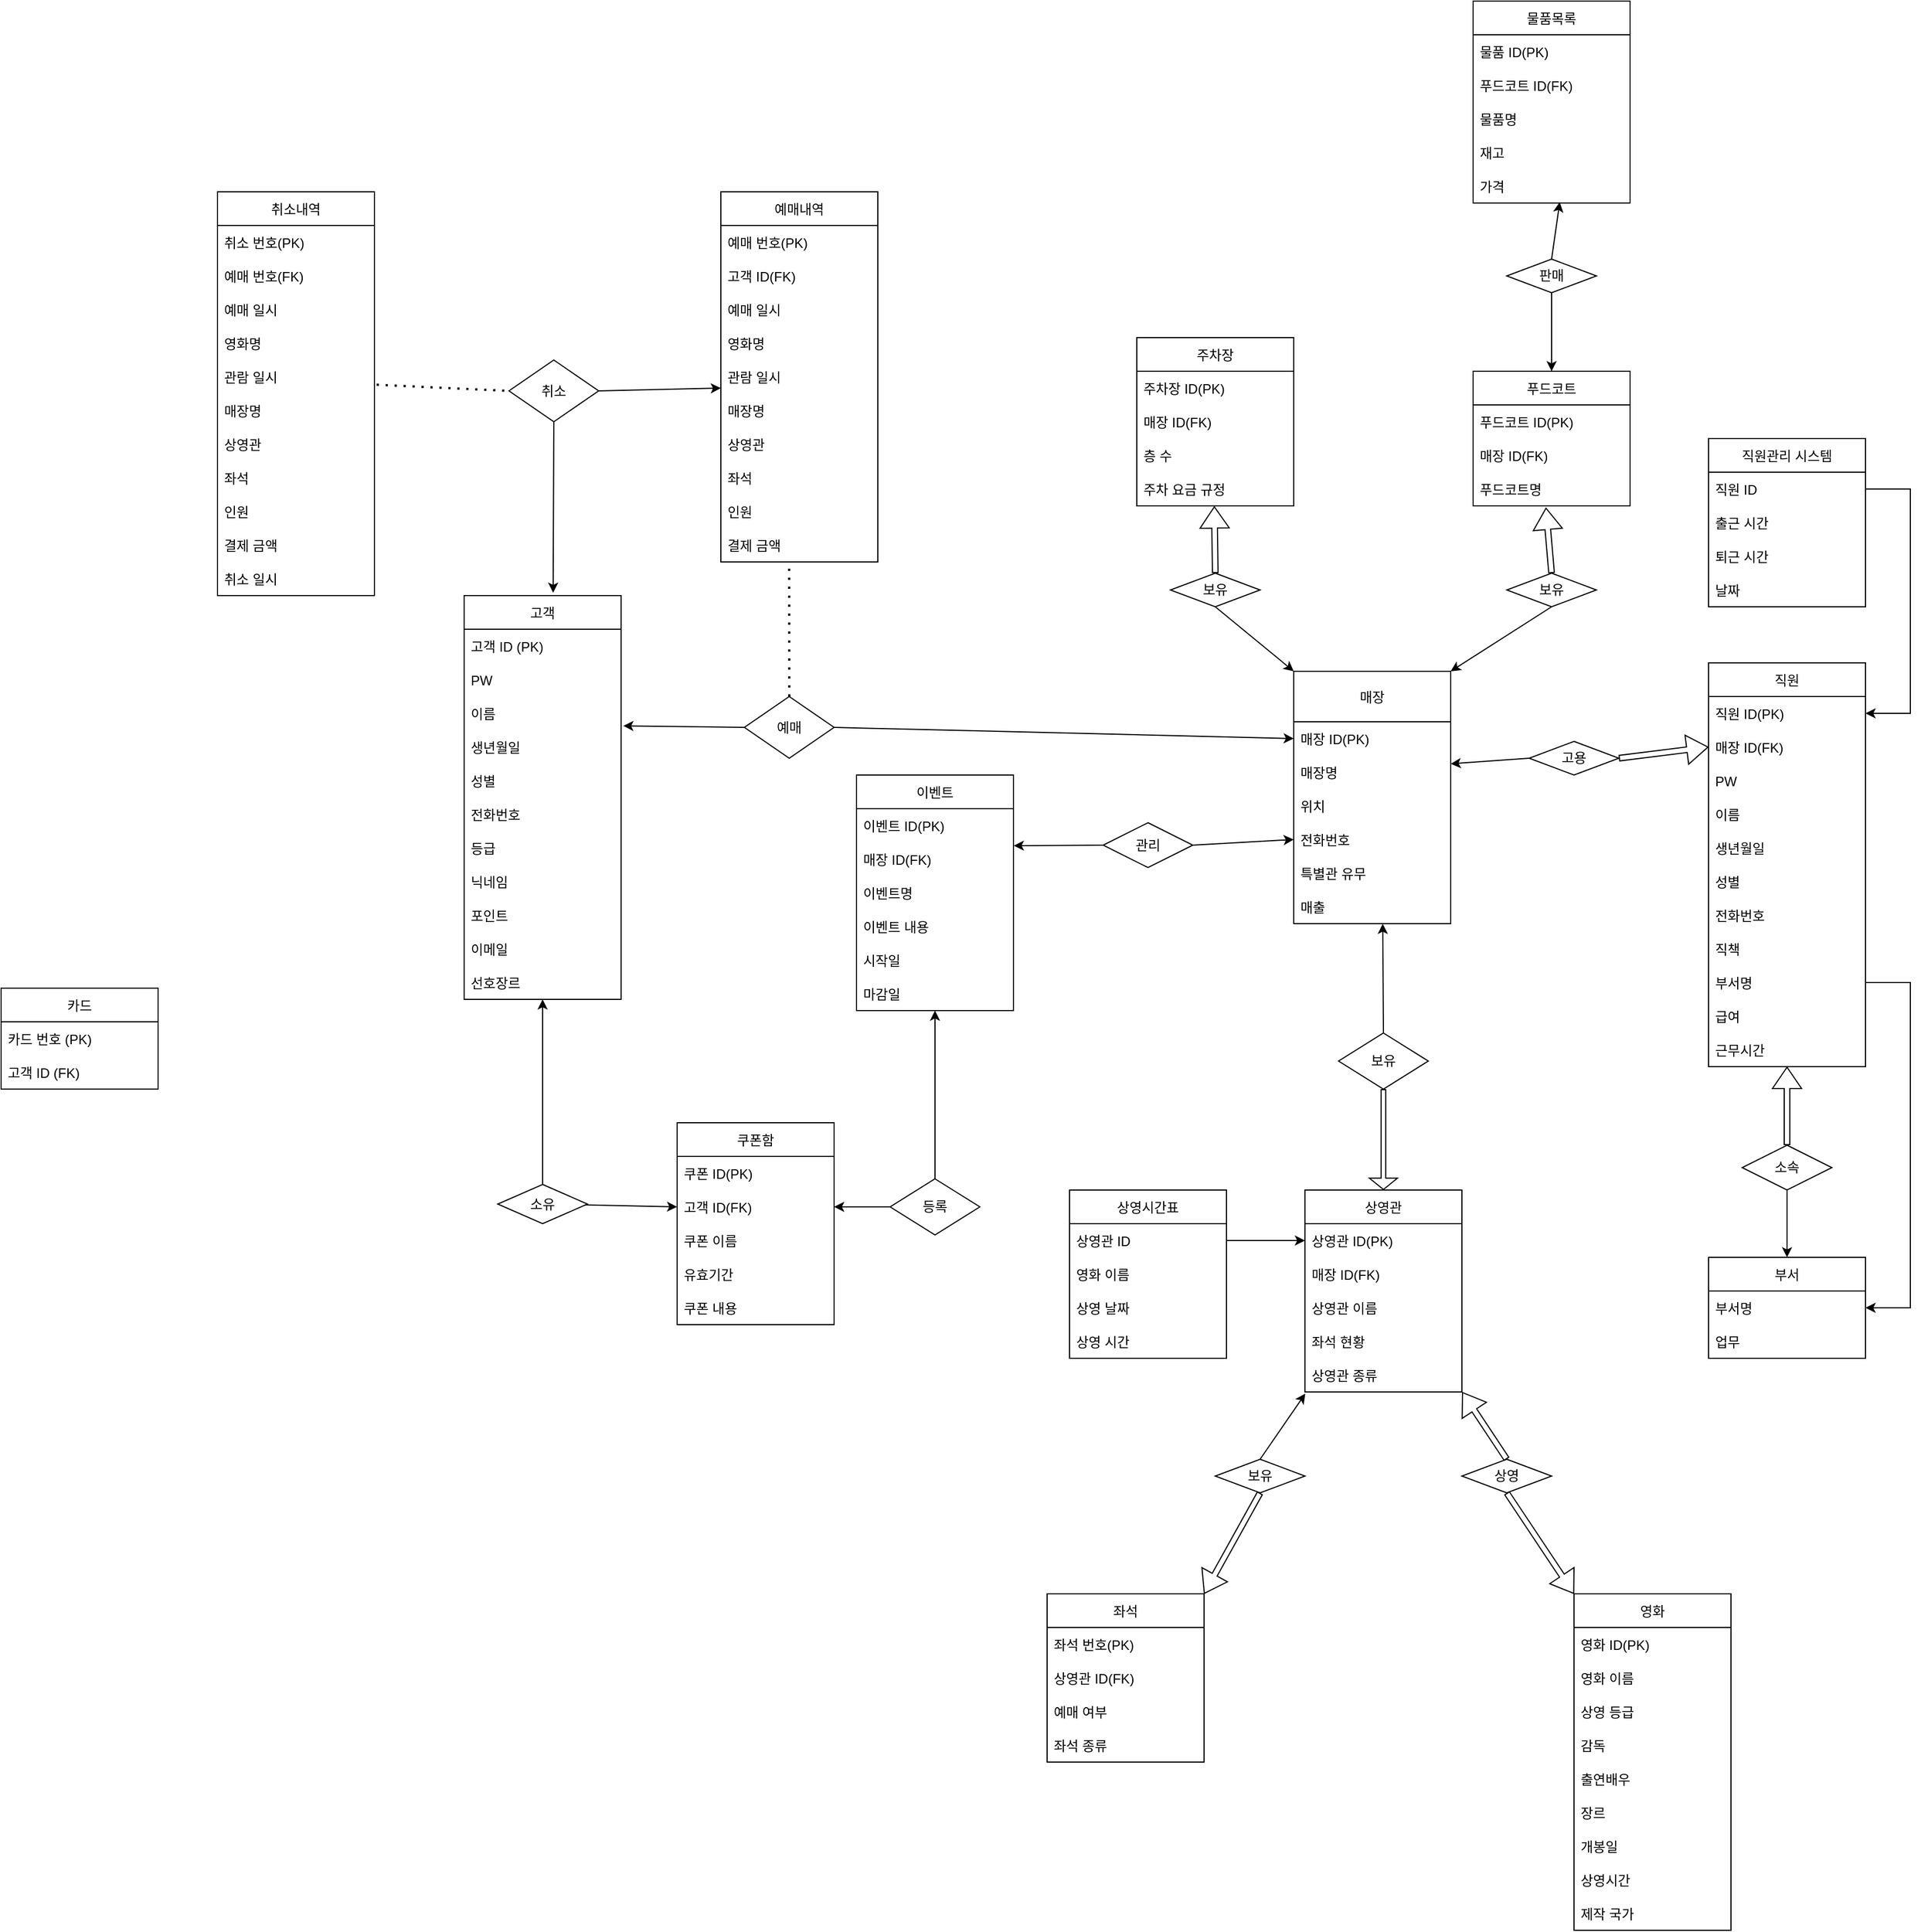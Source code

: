 <mxfile version="15.5.6" type="github" pages="2">
  <diagram id="wl7NIfgXZob2GiVpN4U7" name="Page-1">
    <mxGraphModel dx="4155" dy="1885" grid="1" gridSize="10" guides="1" tooltips="1" connect="1" arrows="1" fold="1" page="1" pageScale="1" pageWidth="1654" pageHeight="2336" math="0" shadow="0">
      <root>
        <mxCell id="0" />
        <mxCell id="1" parent="0" />
        <mxCell id="WYWjUhm8YObNl2KhzV3R-1" value="취소내역" style="swimlane;fontStyle=0;childLayout=stackLayout;horizontal=1;startSize=30;horizontalStack=0;resizeParent=1;resizeParentMax=0;resizeLast=0;collapsible=1;marginBottom=0;" parent="1" vertex="1">
          <mxGeometry x="1020" y="330" width="140" height="360" as="geometry" />
        </mxCell>
        <mxCell id="WYWjUhm8YObNl2KhzV3R-2" value="취소 번호(PK)" style="text;strokeColor=none;fillColor=none;align=left;verticalAlign=middle;spacingLeft=4;spacingRight=4;overflow=hidden;points=[[0,0.5],[1,0.5]];portConstraint=eastwest;rotatable=0;" parent="WYWjUhm8YObNl2KhzV3R-1" vertex="1">
          <mxGeometry y="30" width="140" height="30" as="geometry" />
        </mxCell>
        <mxCell id="eux5ETpcmqmiEMaok0SH-27" value="예매 번호(FK)" style="text;strokeColor=none;fillColor=none;align=left;verticalAlign=middle;spacingLeft=4;spacingRight=4;overflow=hidden;points=[[0,0.5],[1,0.5]];portConstraint=eastwest;rotatable=0;" parent="WYWjUhm8YObNl2KhzV3R-1" vertex="1">
          <mxGeometry y="60" width="140" height="30" as="geometry" />
        </mxCell>
        <mxCell id="eux5ETpcmqmiEMaok0SH-30" value="예매 일시" style="text;strokeColor=none;fillColor=none;align=left;verticalAlign=middle;spacingLeft=4;spacingRight=4;overflow=hidden;points=[[0,0.5],[1,0.5]];portConstraint=eastwest;rotatable=0;" parent="WYWjUhm8YObNl2KhzV3R-1" vertex="1">
          <mxGeometry y="90" width="140" height="30" as="geometry" />
        </mxCell>
        <mxCell id="zI3FBDW7Pap5S3CXbZqt-8" value="영화명" style="text;strokeColor=none;fillColor=none;align=left;verticalAlign=middle;spacingLeft=4;spacingRight=4;overflow=hidden;points=[[0,0.5],[1,0.5]];portConstraint=eastwest;rotatable=0;" parent="WYWjUhm8YObNl2KhzV3R-1" vertex="1">
          <mxGeometry y="120" width="140" height="30" as="geometry" />
        </mxCell>
        <mxCell id="zI3FBDW7Pap5S3CXbZqt-7" value="관람 일시" style="text;strokeColor=none;fillColor=none;align=left;verticalAlign=middle;spacingLeft=4;spacingRight=4;overflow=hidden;points=[[0,0.5],[1,0.5]];portConstraint=eastwest;rotatable=0;" parent="WYWjUhm8YObNl2KhzV3R-1" vertex="1">
          <mxGeometry y="150" width="140" height="30" as="geometry" />
        </mxCell>
        <mxCell id="cKguODEbhtYFb7qhuA4d-13" value="매장명" style="text;strokeColor=none;fillColor=none;align=left;verticalAlign=middle;spacingLeft=4;spacingRight=4;overflow=hidden;points=[[0,0.5],[1,0.5]];portConstraint=eastwest;rotatable=0;" parent="WYWjUhm8YObNl2KhzV3R-1" vertex="1">
          <mxGeometry y="180" width="140" height="30" as="geometry" />
        </mxCell>
        <mxCell id="eux5ETpcmqmiEMaok0SH-32" value="상영관" style="text;strokeColor=none;fillColor=none;align=left;verticalAlign=middle;spacingLeft=4;spacingRight=4;overflow=hidden;points=[[0,0.5],[1,0.5]];portConstraint=eastwest;rotatable=0;" parent="WYWjUhm8YObNl2KhzV3R-1" vertex="1">
          <mxGeometry y="210" width="140" height="30" as="geometry" />
        </mxCell>
        <mxCell id="eux5ETpcmqmiEMaok0SH-31" value="좌석" style="text;strokeColor=none;fillColor=none;align=left;verticalAlign=middle;spacingLeft=4;spacingRight=4;overflow=hidden;points=[[0,0.5],[1,0.5]];portConstraint=eastwest;rotatable=0;" parent="WYWjUhm8YObNl2KhzV3R-1" vertex="1">
          <mxGeometry y="240" width="140" height="30" as="geometry" />
        </mxCell>
        <mxCell id="zI3FBDW7Pap5S3CXbZqt-5" value="인원" style="text;strokeColor=none;fillColor=none;align=left;verticalAlign=middle;spacingLeft=4;spacingRight=4;overflow=hidden;points=[[0,0.5],[1,0.5]];portConstraint=eastwest;rotatable=0;" parent="WYWjUhm8YObNl2KhzV3R-1" vertex="1">
          <mxGeometry y="270" width="140" height="30" as="geometry" />
        </mxCell>
        <mxCell id="zI3FBDW7Pap5S3CXbZqt-4" value="결제 금액" style="text;strokeColor=none;fillColor=none;align=left;verticalAlign=middle;spacingLeft=4;spacingRight=4;overflow=hidden;points=[[0,0.5],[1,0.5]];portConstraint=eastwest;rotatable=0;" parent="WYWjUhm8YObNl2KhzV3R-1" vertex="1">
          <mxGeometry y="300" width="140" height="30" as="geometry" />
        </mxCell>
        <mxCell id="eux5ETpcmqmiEMaok0SH-33" value="취소 일시" style="text;strokeColor=none;fillColor=none;align=left;verticalAlign=middle;spacingLeft=4;spacingRight=4;overflow=hidden;points=[[0,0.5],[1,0.5]];portConstraint=eastwest;rotatable=0;" parent="WYWjUhm8YObNl2KhzV3R-1" vertex="1">
          <mxGeometry y="330" width="140" height="30" as="geometry" />
        </mxCell>
        <mxCell id="WYWjUhm8YObNl2KhzV3R-15" value="영화" style="swimlane;fontStyle=0;childLayout=stackLayout;horizontal=1;startSize=30;horizontalStack=0;resizeParent=1;resizeParentMax=0;resizeLast=0;collapsible=1;marginBottom=0;" parent="1" vertex="1">
          <mxGeometry x="2230" y="1580" width="140" height="300" as="geometry" />
        </mxCell>
        <mxCell id="WYWjUhm8YObNl2KhzV3R-16" value="영화 ID(PK)" style="text;strokeColor=none;fillColor=none;align=left;verticalAlign=middle;spacingLeft=4;spacingRight=4;overflow=hidden;points=[[0,0.5],[1,0.5]];portConstraint=eastwest;rotatable=0;" parent="WYWjUhm8YObNl2KhzV3R-15" vertex="1">
          <mxGeometry y="30" width="140" height="30" as="geometry" />
        </mxCell>
        <mxCell id="WYWjUhm8YObNl2KhzV3R-17" value="영화 이름" style="text;strokeColor=none;fillColor=none;align=left;verticalAlign=middle;spacingLeft=4;spacingRight=4;overflow=hidden;points=[[0,0.5],[1,0.5]];portConstraint=eastwest;rotatable=0;" parent="WYWjUhm8YObNl2KhzV3R-15" vertex="1">
          <mxGeometry y="60" width="140" height="30" as="geometry" />
        </mxCell>
        <mxCell id="WYWjUhm8YObNl2KhzV3R-18" value="상영 등급" style="text;strokeColor=none;fillColor=none;align=left;verticalAlign=middle;spacingLeft=4;spacingRight=4;overflow=hidden;points=[[0,0.5],[1,0.5]];portConstraint=eastwest;rotatable=0;" parent="WYWjUhm8YObNl2KhzV3R-15" vertex="1">
          <mxGeometry y="90" width="140" height="30" as="geometry" />
        </mxCell>
        <mxCell id="WYWjUhm8YObNl2KhzV3R-19" value="감독" style="text;strokeColor=none;fillColor=none;align=left;verticalAlign=middle;spacingLeft=4;spacingRight=4;overflow=hidden;points=[[0,0.5],[1,0.5]];portConstraint=eastwest;rotatable=0;" parent="WYWjUhm8YObNl2KhzV3R-15" vertex="1">
          <mxGeometry y="120" width="140" height="30" as="geometry" />
        </mxCell>
        <mxCell id="WYWjUhm8YObNl2KhzV3R-126" value="출연배우" style="text;strokeColor=none;fillColor=none;align=left;verticalAlign=middle;spacingLeft=4;spacingRight=4;overflow=hidden;points=[[0,0.5],[1,0.5]];portConstraint=eastwest;rotatable=0;" parent="WYWjUhm8YObNl2KhzV3R-15" vertex="1">
          <mxGeometry y="150" width="140" height="30" as="geometry" />
        </mxCell>
        <mxCell id="WYWjUhm8YObNl2KhzV3R-21" value="장르" style="text;strokeColor=none;fillColor=none;align=left;verticalAlign=middle;spacingLeft=4;spacingRight=4;overflow=hidden;points=[[0,0.5],[1,0.5]];portConstraint=eastwest;rotatable=0;" parent="WYWjUhm8YObNl2KhzV3R-15" vertex="1">
          <mxGeometry y="180" width="140" height="30" as="geometry" />
        </mxCell>
        <mxCell id="0jpGqaHGPof7GPKdyG1Q-2" value="개봉일" style="text;strokeColor=none;fillColor=none;align=left;verticalAlign=middle;spacingLeft=4;spacingRight=4;overflow=hidden;points=[[0,0.5],[1,0.5]];portConstraint=eastwest;rotatable=0;" parent="WYWjUhm8YObNl2KhzV3R-15" vertex="1">
          <mxGeometry y="210" width="140" height="30" as="geometry" />
        </mxCell>
        <mxCell id="0jpGqaHGPof7GPKdyG1Q-3" value="상영시간" style="text;strokeColor=none;fillColor=none;align=left;verticalAlign=middle;spacingLeft=4;spacingRight=4;overflow=hidden;points=[[0,0.5],[1,0.5]];portConstraint=eastwest;rotatable=0;" parent="WYWjUhm8YObNl2KhzV3R-15" vertex="1">
          <mxGeometry y="240" width="140" height="30" as="geometry" />
        </mxCell>
        <mxCell id="0jpGqaHGPof7GPKdyG1Q-4" value="제작 국가" style="text;strokeColor=none;fillColor=none;align=left;verticalAlign=middle;spacingLeft=4;spacingRight=4;overflow=hidden;points=[[0,0.5],[1,0.5]];portConstraint=eastwest;rotatable=0;" parent="WYWjUhm8YObNl2KhzV3R-15" vertex="1">
          <mxGeometry y="270" width="140" height="30" as="geometry" />
        </mxCell>
        <mxCell id="WYWjUhm8YObNl2KhzV3R-25" value="예매" style="shape=rhombus;perimeter=rhombusPerimeter;whiteSpace=wrap;html=1;align=center;" parent="1" vertex="1">
          <mxGeometry x="1490" y="780" width="80" height="55" as="geometry" />
        </mxCell>
        <mxCell id="WYWjUhm8YObNl2KhzV3R-35" value="취소" style="shape=rhombus;perimeter=rhombusPerimeter;whiteSpace=wrap;html=1;align=center;" parent="1" vertex="1">
          <mxGeometry x="1280" y="480" width="80" height="55" as="geometry" />
        </mxCell>
        <mxCell id="WYWjUhm8YObNl2KhzV3R-42" value="상영시간표" style="swimlane;fontStyle=0;childLayout=stackLayout;horizontal=1;startSize=30;horizontalStack=0;resizeParent=1;resizeParentMax=0;resizeLast=0;collapsible=1;marginBottom=0;" parent="1" vertex="1">
          <mxGeometry x="1780" y="1220" width="140" height="150" as="geometry" />
        </mxCell>
        <mxCell id="WYWjUhm8YObNl2KhzV3R-44" value="상영관 ID" style="text;strokeColor=none;fillColor=none;align=left;verticalAlign=middle;spacingLeft=4;spacingRight=4;overflow=hidden;points=[[0,0.5],[1,0.5]];portConstraint=eastwest;rotatable=0;" parent="WYWjUhm8YObNl2KhzV3R-42" vertex="1">
          <mxGeometry y="30" width="140" height="30" as="geometry" />
        </mxCell>
        <mxCell id="WYWjUhm8YObNl2KhzV3R-45" value="영화 이름" style="text;strokeColor=none;fillColor=none;align=left;verticalAlign=middle;spacingLeft=4;spacingRight=4;overflow=hidden;points=[[0,0.5],[1,0.5]];portConstraint=eastwest;rotatable=0;" parent="WYWjUhm8YObNl2KhzV3R-42" vertex="1">
          <mxGeometry y="60" width="140" height="30" as="geometry" />
        </mxCell>
        <mxCell id="WYWjUhm8YObNl2KhzV3R-46" value="상영 날짜" style="text;strokeColor=none;fillColor=none;align=left;verticalAlign=middle;spacingLeft=4;spacingRight=4;overflow=hidden;points=[[0,0.5],[1,0.5]];portConstraint=eastwest;rotatable=0;" parent="WYWjUhm8YObNl2KhzV3R-42" vertex="1">
          <mxGeometry y="90" width="140" height="30" as="geometry" />
        </mxCell>
        <mxCell id="WYWjUhm8YObNl2KhzV3R-47" value="상영 시간" style="text;strokeColor=none;fillColor=none;align=left;verticalAlign=middle;spacingLeft=4;spacingRight=4;overflow=hidden;points=[[0,0.5],[1,0.5]];portConstraint=eastwest;rotatable=0;" parent="WYWjUhm8YObNl2KhzV3R-42" vertex="1">
          <mxGeometry y="120" width="140" height="30" as="geometry" />
        </mxCell>
        <mxCell id="WYWjUhm8YObNl2KhzV3R-49" value="상영관" style="swimlane;fontStyle=0;childLayout=stackLayout;horizontal=1;startSize=30;horizontalStack=0;resizeParent=1;resizeParentMax=0;resizeLast=0;collapsible=1;marginBottom=0;" parent="1" vertex="1">
          <mxGeometry x="1990" y="1220" width="140" height="180" as="geometry" />
        </mxCell>
        <mxCell id="WYWjUhm8YObNl2KhzV3R-50" value="상영관 ID(PK)" style="text;strokeColor=none;fillColor=none;align=left;verticalAlign=middle;spacingLeft=4;spacingRight=4;overflow=hidden;points=[[0,0.5],[1,0.5]];portConstraint=eastwest;rotatable=0;" parent="WYWjUhm8YObNl2KhzV3R-49" vertex="1">
          <mxGeometry y="30" width="140" height="30" as="geometry" />
        </mxCell>
        <mxCell id="WYWjUhm8YObNl2KhzV3R-51" value="매장 ID(FK)" style="text;strokeColor=none;fillColor=none;align=left;verticalAlign=middle;spacingLeft=4;spacingRight=4;overflow=hidden;points=[[0,0.5],[1,0.5]];portConstraint=eastwest;rotatable=0;" parent="WYWjUhm8YObNl2KhzV3R-49" vertex="1">
          <mxGeometry y="60" width="140" height="30" as="geometry" />
        </mxCell>
        <mxCell id="WYWjUhm8YObNl2KhzV3R-53" value="상영관 이름" style="text;strokeColor=none;fillColor=none;align=left;verticalAlign=middle;spacingLeft=4;spacingRight=4;overflow=hidden;points=[[0,0.5],[1,0.5]];portConstraint=eastwest;rotatable=0;" parent="WYWjUhm8YObNl2KhzV3R-49" vertex="1">
          <mxGeometry y="90" width="140" height="30" as="geometry" />
        </mxCell>
        <mxCell id="cKguODEbhtYFb7qhuA4d-14" value="좌석 현황" style="text;strokeColor=none;fillColor=none;align=left;verticalAlign=middle;spacingLeft=4;spacingRight=4;overflow=hidden;points=[[0,0.5],[1,0.5]];portConstraint=eastwest;rotatable=0;" parent="WYWjUhm8YObNl2KhzV3R-49" vertex="1">
          <mxGeometry y="120" width="140" height="30" as="geometry" />
        </mxCell>
        <mxCell id="2ric9XNbPDOC2nrLQo_Z-3" value="상영관 종류" style="text;strokeColor=none;fillColor=none;align=left;verticalAlign=middle;spacingLeft=4;spacingRight=4;overflow=hidden;points=[[0,0.5],[1,0.5]];portConstraint=eastwest;rotatable=0;" parent="WYWjUhm8YObNl2KhzV3R-49" vertex="1">
          <mxGeometry y="150" width="140" height="30" as="geometry" />
        </mxCell>
        <mxCell id="WYWjUhm8YObNl2KhzV3R-62" value="매장" style="swimlane;fontStyle=0;childLayout=stackLayout;horizontal=1;startSize=45;horizontalStack=0;resizeParent=1;resizeParentMax=0;resizeLast=0;collapsible=1;marginBottom=0;" parent="1" vertex="1">
          <mxGeometry x="1980" y="757.5" width="140" height="225" as="geometry" />
        </mxCell>
        <mxCell id="WYWjUhm8YObNl2KhzV3R-63" value="매장 ID(PK)" style="text;strokeColor=none;fillColor=none;align=left;verticalAlign=middle;spacingLeft=4;spacingRight=4;overflow=hidden;points=[[0,0.5],[1,0.5]];portConstraint=eastwest;rotatable=0;" parent="WYWjUhm8YObNl2KhzV3R-62" vertex="1">
          <mxGeometry y="45" width="140" height="30" as="geometry" />
        </mxCell>
        <mxCell id="WYWjUhm8YObNl2KhzV3R-64" value="매장명" style="text;strokeColor=none;fillColor=none;align=left;verticalAlign=middle;spacingLeft=4;spacingRight=4;overflow=hidden;points=[[0,0.5],[1,0.5]];portConstraint=eastwest;rotatable=0;" parent="WYWjUhm8YObNl2KhzV3R-62" vertex="1">
          <mxGeometry y="75" width="140" height="30" as="geometry" />
        </mxCell>
        <mxCell id="WYWjUhm8YObNl2KhzV3R-67" value="위치" style="text;strokeColor=none;fillColor=none;align=left;verticalAlign=middle;spacingLeft=4;spacingRight=4;overflow=hidden;points=[[0,0.5],[1,0.5]];portConstraint=eastwest;rotatable=0;" parent="WYWjUhm8YObNl2KhzV3R-62" vertex="1">
          <mxGeometry y="105" width="140" height="30" as="geometry" />
        </mxCell>
        <mxCell id="WYWjUhm8YObNl2KhzV3R-68" value="전화번호" style="text;strokeColor=none;fillColor=none;align=left;verticalAlign=middle;spacingLeft=4;spacingRight=4;overflow=hidden;points=[[0,0.5],[1,0.5]];portConstraint=eastwest;rotatable=0;" parent="WYWjUhm8YObNl2KhzV3R-62" vertex="1">
          <mxGeometry y="135" width="140" height="30" as="geometry" />
        </mxCell>
        <mxCell id="eux5ETpcmqmiEMaok0SH-3" value="특별관 유무" style="text;strokeColor=none;fillColor=none;align=left;verticalAlign=middle;spacingLeft=4;spacingRight=4;overflow=hidden;points=[[0,0.5],[1,0.5]];portConstraint=eastwest;rotatable=0;" parent="WYWjUhm8YObNl2KhzV3R-62" vertex="1">
          <mxGeometry y="165" width="140" height="30" as="geometry" />
        </mxCell>
        <mxCell id="eux5ETpcmqmiEMaok0SH-7" value="매출" style="text;strokeColor=none;fillColor=none;align=left;verticalAlign=middle;spacingLeft=4;spacingRight=4;overflow=hidden;points=[[0,0.5],[1,0.5]];portConstraint=eastwest;rotatable=0;" parent="WYWjUhm8YObNl2KhzV3R-62" vertex="1">
          <mxGeometry y="195" width="140" height="30" as="geometry" />
        </mxCell>
        <mxCell id="WYWjUhm8YObNl2KhzV3R-72" value="직원" style="swimlane;fontStyle=0;childLayout=stackLayout;horizontal=1;startSize=30;horizontalStack=0;resizeParent=1;resizeParentMax=0;resizeLast=0;collapsible=1;marginBottom=0;" parent="1" vertex="1">
          <mxGeometry x="2350" y="750" width="140" height="360" as="geometry" />
        </mxCell>
        <mxCell id="WYWjUhm8YObNl2KhzV3R-73" value="직원 ID(PK)" style="text;strokeColor=none;fillColor=none;align=left;verticalAlign=middle;spacingLeft=4;spacingRight=4;overflow=hidden;points=[[0,0.5],[1,0.5]];portConstraint=eastwest;rotatable=0;" parent="WYWjUhm8YObNl2KhzV3R-72" vertex="1">
          <mxGeometry y="30" width="140" height="30" as="geometry" />
        </mxCell>
        <mxCell id="eux5ETpcmqmiEMaok0SH-66" value="매장 ID(FK)" style="text;strokeColor=none;fillColor=none;align=left;verticalAlign=middle;spacingLeft=4;spacingRight=4;overflow=hidden;points=[[0,0.5],[1,0.5]];portConstraint=eastwest;rotatable=0;" parent="WYWjUhm8YObNl2KhzV3R-72" vertex="1">
          <mxGeometry y="60" width="140" height="30" as="geometry" />
        </mxCell>
        <mxCell id="eux5ETpcmqmiEMaok0SH-6" value="PW" style="text;strokeColor=none;fillColor=none;align=left;verticalAlign=middle;spacingLeft=4;spacingRight=4;overflow=hidden;points=[[0,0.5],[1,0.5]];portConstraint=eastwest;rotatable=0;" parent="WYWjUhm8YObNl2KhzV3R-72" vertex="1">
          <mxGeometry y="90" width="140" height="30" as="geometry" />
        </mxCell>
        <mxCell id="WYWjUhm8YObNl2KhzV3R-74" value="이름" style="text;strokeColor=none;fillColor=none;align=left;verticalAlign=middle;spacingLeft=4;spacingRight=4;overflow=hidden;points=[[0,0.5],[1,0.5]];portConstraint=eastwest;rotatable=0;" parent="WYWjUhm8YObNl2KhzV3R-72" vertex="1">
          <mxGeometry y="120" width="140" height="30" as="geometry" />
        </mxCell>
        <mxCell id="eux5ETpcmqmiEMaok0SH-64" value="생년월일" style="text;strokeColor=none;fillColor=none;align=left;verticalAlign=middle;spacingLeft=4;spacingRight=4;overflow=hidden;points=[[0,0.5],[1,0.5]];portConstraint=eastwest;rotatable=0;" parent="WYWjUhm8YObNl2KhzV3R-72" vertex="1">
          <mxGeometry y="150" width="140" height="30" as="geometry" />
        </mxCell>
        <mxCell id="WYWjUhm8YObNl2KhzV3R-75" value="성별" style="text;strokeColor=none;fillColor=none;align=left;verticalAlign=middle;spacingLeft=4;spacingRight=4;overflow=hidden;points=[[0,0.5],[1,0.5]];portConstraint=eastwest;rotatable=0;" parent="WYWjUhm8YObNl2KhzV3R-72" vertex="1">
          <mxGeometry y="180" width="140" height="30" as="geometry" />
        </mxCell>
        <mxCell id="eux5ETpcmqmiEMaok0SH-65" value="전화번호" style="text;strokeColor=none;fillColor=none;align=left;verticalAlign=middle;spacingLeft=4;spacingRight=4;overflow=hidden;points=[[0,0.5],[1,0.5]];portConstraint=eastwest;rotatable=0;" parent="WYWjUhm8YObNl2KhzV3R-72" vertex="1">
          <mxGeometry y="210" width="140" height="30" as="geometry" />
        </mxCell>
        <mxCell id="WYWjUhm8YObNl2KhzV3R-78" value="직책" style="text;strokeColor=none;fillColor=none;align=left;verticalAlign=middle;spacingLeft=4;spacingRight=4;overflow=hidden;points=[[0,0.5],[1,0.5]];portConstraint=eastwest;rotatable=0;" parent="WYWjUhm8YObNl2KhzV3R-72" vertex="1">
          <mxGeometry y="240" width="140" height="30" as="geometry" />
        </mxCell>
        <mxCell id="WYWjUhm8YObNl2KhzV3R-80" value="부서명" style="text;strokeColor=none;fillColor=none;align=left;verticalAlign=middle;spacingLeft=4;spacingRight=4;overflow=hidden;points=[[0,0.5],[1,0.5]];portConstraint=eastwest;rotatable=0;" parent="WYWjUhm8YObNl2KhzV3R-72" vertex="1">
          <mxGeometry y="270" width="140" height="30" as="geometry" />
        </mxCell>
        <mxCell id="WYWjUhm8YObNl2KhzV3R-81" value="급여" style="text;strokeColor=none;fillColor=none;align=left;verticalAlign=middle;spacingLeft=4;spacingRight=4;overflow=hidden;points=[[0,0.5],[1,0.5]];portConstraint=eastwest;rotatable=0;" parent="WYWjUhm8YObNl2KhzV3R-72" vertex="1">
          <mxGeometry y="300" width="140" height="30" as="geometry" />
        </mxCell>
        <mxCell id="WYWjUhm8YObNl2KhzV3R-82" value="근무시간" style="text;strokeColor=none;fillColor=none;align=left;verticalAlign=middle;spacingLeft=4;spacingRight=4;overflow=hidden;points=[[0,0.5],[1,0.5]];portConstraint=eastwest;rotatable=0;" parent="WYWjUhm8YObNl2KhzV3R-72" vertex="1">
          <mxGeometry y="330" width="140" height="30" as="geometry" />
        </mxCell>
        <mxCell id="WYWjUhm8YObNl2KhzV3R-83" value="부서" style="swimlane;fontStyle=0;childLayout=stackLayout;horizontal=1;startSize=30;horizontalStack=0;resizeParent=1;resizeParentMax=0;resizeLast=0;collapsible=1;marginBottom=0;" parent="1" vertex="1">
          <mxGeometry x="2350" y="1280" width="140" height="90" as="geometry" />
        </mxCell>
        <mxCell id="WYWjUhm8YObNl2KhzV3R-84" value="부서명" style="text;strokeColor=none;fillColor=none;align=left;verticalAlign=middle;spacingLeft=4;spacingRight=4;overflow=hidden;points=[[0,0.5],[1,0.5]];portConstraint=eastwest;rotatable=0;" parent="WYWjUhm8YObNl2KhzV3R-83" vertex="1">
          <mxGeometry y="30" width="140" height="30" as="geometry" />
        </mxCell>
        <mxCell id="WYWjUhm8YObNl2KhzV3R-85" value="업무" style="text;strokeColor=none;fillColor=none;align=left;verticalAlign=middle;spacingLeft=4;spacingRight=4;overflow=hidden;points=[[0,0.5],[1,0.5]];portConstraint=eastwest;rotatable=0;" parent="WYWjUhm8YObNl2KhzV3R-83" vertex="1">
          <mxGeometry y="60" width="140" height="30" as="geometry" />
        </mxCell>
        <mxCell id="WYWjUhm8YObNl2KhzV3R-86" value="직원관리 시스템" style="swimlane;fontStyle=0;childLayout=stackLayout;horizontal=1;startSize=30;horizontalStack=0;resizeParent=1;resizeParentMax=0;resizeLast=0;collapsible=1;marginBottom=0;" parent="1" vertex="1">
          <mxGeometry x="2350" y="550" width="140" height="150" as="geometry" />
        </mxCell>
        <mxCell id="WYWjUhm8YObNl2KhzV3R-87" value="직원 ID" style="text;strokeColor=none;fillColor=none;align=left;verticalAlign=middle;spacingLeft=4;spacingRight=4;overflow=hidden;points=[[0,0.5],[1,0.5]];portConstraint=eastwest;rotatable=0;" parent="WYWjUhm8YObNl2KhzV3R-86" vertex="1">
          <mxGeometry y="30" width="140" height="30" as="geometry" />
        </mxCell>
        <mxCell id="WYWjUhm8YObNl2KhzV3R-88" value="출근 시간" style="text;strokeColor=none;fillColor=none;align=left;verticalAlign=middle;spacingLeft=4;spacingRight=4;overflow=hidden;points=[[0,0.5],[1,0.5]];portConstraint=eastwest;rotatable=0;" parent="WYWjUhm8YObNl2KhzV3R-86" vertex="1">
          <mxGeometry y="60" width="140" height="30" as="geometry" />
        </mxCell>
        <mxCell id="WYWjUhm8YObNl2KhzV3R-92" value="퇴근 시간" style="text;strokeColor=none;fillColor=none;align=left;verticalAlign=middle;spacingLeft=4;spacingRight=4;overflow=hidden;points=[[0,0.5],[1,0.5]];portConstraint=eastwest;rotatable=0;" parent="WYWjUhm8YObNl2KhzV3R-86" vertex="1">
          <mxGeometry y="90" width="140" height="30" as="geometry" />
        </mxCell>
        <mxCell id="WYWjUhm8YObNl2KhzV3R-89" value="날짜" style="text;strokeColor=none;fillColor=none;align=left;verticalAlign=middle;spacingLeft=4;spacingRight=4;overflow=hidden;points=[[0,0.5],[1,0.5]];portConstraint=eastwest;rotatable=0;" parent="WYWjUhm8YObNl2KhzV3R-86" vertex="1">
          <mxGeometry y="120" width="140" height="30" as="geometry" />
        </mxCell>
        <mxCell id="WYWjUhm8YObNl2KhzV3R-121" value="이벤트" style="swimlane;fontStyle=0;childLayout=stackLayout;horizontal=1;startSize=30;horizontalStack=0;resizeParent=1;resizeParentMax=0;resizeLast=0;collapsible=1;marginBottom=0;" parent="1" vertex="1">
          <mxGeometry x="1590" y="850" width="140" height="210" as="geometry" />
        </mxCell>
        <mxCell id="WYWjUhm8YObNl2KhzV3R-122" value="이벤트 ID(PK)" style="text;strokeColor=none;fillColor=none;align=left;verticalAlign=middle;spacingLeft=4;spacingRight=4;overflow=hidden;points=[[0,0.5],[1,0.5]];portConstraint=eastwest;rotatable=0;" parent="WYWjUhm8YObNl2KhzV3R-121" vertex="1">
          <mxGeometry y="30" width="140" height="30" as="geometry" />
        </mxCell>
        <mxCell id="WYWjUhm8YObNl2KhzV3R-143" value="매장 ID(FK)" style="text;strokeColor=none;fillColor=none;align=left;verticalAlign=middle;spacingLeft=4;spacingRight=4;overflow=hidden;points=[[0,0.5],[1,0.5]];portConstraint=eastwest;rotatable=0;" parent="WYWjUhm8YObNl2KhzV3R-121" vertex="1">
          <mxGeometry y="60" width="140" height="30" as="geometry" />
        </mxCell>
        <mxCell id="WYWjUhm8YObNl2KhzV3R-123" value="이벤트명" style="text;strokeColor=none;fillColor=none;align=left;verticalAlign=middle;spacingLeft=4;spacingRight=4;overflow=hidden;points=[[0,0.5],[1,0.5]];portConstraint=eastwest;rotatable=0;" parent="WYWjUhm8YObNl2KhzV3R-121" vertex="1">
          <mxGeometry y="90" width="140" height="30" as="geometry" />
        </mxCell>
        <mxCell id="eux5ETpcmqmiEMaok0SH-44" value="이벤트 내용" style="text;strokeColor=none;fillColor=none;align=left;verticalAlign=middle;spacingLeft=4;spacingRight=4;overflow=hidden;points=[[0,0.5],[1,0.5]];portConstraint=eastwest;rotatable=0;" parent="WYWjUhm8YObNl2KhzV3R-121" vertex="1">
          <mxGeometry y="120" width="140" height="30" as="geometry" />
        </mxCell>
        <mxCell id="WYWjUhm8YObNl2KhzV3R-124" value="시작일" style="text;strokeColor=none;fillColor=none;align=left;verticalAlign=middle;spacingLeft=4;spacingRight=4;overflow=hidden;points=[[0,0.5],[1,0.5]];portConstraint=eastwest;rotatable=0;" parent="WYWjUhm8YObNl2KhzV3R-121" vertex="1">
          <mxGeometry y="150" width="140" height="30" as="geometry" />
        </mxCell>
        <mxCell id="zI3FBDW7Pap5S3CXbZqt-11" value="마감일" style="text;strokeColor=none;fillColor=none;align=left;verticalAlign=middle;spacingLeft=4;spacingRight=4;overflow=hidden;points=[[0,0.5],[1,0.5]];portConstraint=eastwest;rotatable=0;" parent="WYWjUhm8YObNl2KhzV3R-121" vertex="1">
          <mxGeometry y="180" width="140" height="30" as="geometry" />
        </mxCell>
        <mxCell id="WYWjUhm8YObNl2KhzV3R-134" value="좌석" style="swimlane;fontStyle=0;childLayout=stackLayout;horizontal=1;startSize=30;horizontalStack=0;resizeParent=1;resizeParentMax=0;resizeLast=0;collapsible=1;marginBottom=0;" parent="1" vertex="1">
          <mxGeometry x="1760" y="1580" width="140" height="150" as="geometry" />
        </mxCell>
        <mxCell id="WYWjUhm8YObNl2KhzV3R-135" value="좌석 번호(PK)" style="text;strokeColor=none;fillColor=none;align=left;verticalAlign=middle;spacingLeft=4;spacingRight=4;overflow=hidden;points=[[0,0.5],[1,0.5]];portConstraint=eastwest;rotatable=0;" parent="WYWjUhm8YObNl2KhzV3R-134" vertex="1">
          <mxGeometry y="30" width="140" height="30" as="geometry" />
        </mxCell>
        <mxCell id="eux5ETpcmqmiEMaok0SH-1" value="상영관 ID(FK)" style="text;strokeColor=none;fillColor=none;align=left;verticalAlign=middle;spacingLeft=4;spacingRight=4;overflow=hidden;points=[[0,0.5],[1,0.5]];portConstraint=eastwest;rotatable=0;" parent="WYWjUhm8YObNl2KhzV3R-134" vertex="1">
          <mxGeometry y="60" width="140" height="30" as="geometry" />
        </mxCell>
        <mxCell id="WYWjUhm8YObNl2KhzV3R-120" value="예매 여부" style="text;strokeColor=none;fillColor=none;align=left;verticalAlign=middle;spacingLeft=4;spacingRight=4;overflow=hidden;points=[[0,0.5],[1,0.5]];portConstraint=eastwest;rotatable=0;" parent="WYWjUhm8YObNl2KhzV3R-134" vertex="1">
          <mxGeometry y="90" width="140" height="30" as="geometry" />
        </mxCell>
        <mxCell id="eux5ETpcmqmiEMaok0SH-4" value="좌석 종류" style="text;strokeColor=none;fillColor=none;align=left;verticalAlign=middle;spacingLeft=4;spacingRight=4;overflow=hidden;points=[[0,0.5],[1,0.5]];portConstraint=eastwest;rotatable=0;" parent="WYWjUhm8YObNl2KhzV3R-134" vertex="1">
          <mxGeometry y="120" width="140" height="30" as="geometry" />
        </mxCell>
        <mxCell id="RoAabJP-WERvAbmFDm9a-14" value="고객" style="swimlane;fontStyle=0;childLayout=stackLayout;horizontal=1;startSize=30;horizontalStack=0;resizeParent=1;resizeParentMax=0;resizeLast=0;collapsible=1;marginBottom=0;" parent="1" vertex="1">
          <mxGeometry x="1240" y="690" width="140" height="360" as="geometry" />
        </mxCell>
        <mxCell id="RoAabJP-WERvAbmFDm9a-15" value="고객 ID (PK)" style="text;strokeColor=none;fillColor=none;align=left;verticalAlign=middle;spacingLeft=4;spacingRight=4;overflow=hidden;points=[[0,0.5],[1,0.5]];portConstraint=eastwest;rotatable=0;" parent="RoAabJP-WERvAbmFDm9a-14" vertex="1">
          <mxGeometry y="30" width="140" height="30" as="geometry" />
        </mxCell>
        <mxCell id="RoAabJP-WERvAbmFDm9a-16" value="PW" style="text;strokeColor=none;fillColor=none;align=left;verticalAlign=middle;spacingLeft=4;spacingRight=4;overflow=hidden;points=[[0,0.5],[1,0.5]];portConstraint=eastwest;rotatable=0;" parent="RoAabJP-WERvAbmFDm9a-14" vertex="1">
          <mxGeometry y="60" width="140" height="30" as="geometry" />
        </mxCell>
        <mxCell id="RoAabJP-WERvAbmFDm9a-17" value="이름    " style="text;strokeColor=none;fillColor=none;align=left;verticalAlign=middle;spacingLeft=4;spacingRight=4;overflow=hidden;points=[[0,0.5],[1,0.5]];portConstraint=eastwest;rotatable=0;" parent="RoAabJP-WERvAbmFDm9a-14" vertex="1">
          <mxGeometry y="90" width="140" height="30" as="geometry" />
        </mxCell>
        <mxCell id="RoAabJP-WERvAbmFDm9a-18" value="생년월일" style="text;strokeColor=none;fillColor=none;align=left;verticalAlign=middle;spacingLeft=4;spacingRight=4;overflow=hidden;points=[[0,0.5],[1,0.5]];portConstraint=eastwest;rotatable=0;" parent="RoAabJP-WERvAbmFDm9a-14" vertex="1">
          <mxGeometry y="120" width="140" height="30" as="geometry" />
        </mxCell>
        <mxCell id="RoAabJP-WERvAbmFDm9a-19" value="성별" style="text;strokeColor=none;fillColor=none;align=left;verticalAlign=middle;spacingLeft=4;spacingRight=4;overflow=hidden;points=[[0,0.5],[1,0.5]];portConstraint=eastwest;rotatable=0;" parent="RoAabJP-WERvAbmFDm9a-14" vertex="1">
          <mxGeometry y="150" width="140" height="30" as="geometry" />
        </mxCell>
        <mxCell id="RoAabJP-WERvAbmFDm9a-20" value="전화번호" style="text;strokeColor=none;fillColor=none;align=left;verticalAlign=middle;spacingLeft=4;spacingRight=4;overflow=hidden;points=[[0,0.5],[1,0.5]];portConstraint=eastwest;rotatable=0;" parent="RoAabJP-WERvAbmFDm9a-14" vertex="1">
          <mxGeometry y="180" width="140" height="30" as="geometry" />
        </mxCell>
        <mxCell id="RoAabJP-WERvAbmFDm9a-21" value="등급" style="text;strokeColor=none;fillColor=none;align=left;verticalAlign=middle;spacingLeft=4;spacingRight=4;overflow=hidden;points=[[0,0.5],[1,0.5]];portConstraint=eastwest;rotatable=0;" parent="RoAabJP-WERvAbmFDm9a-14" vertex="1">
          <mxGeometry y="210" width="140" height="30" as="geometry" />
        </mxCell>
        <mxCell id="RoAabJP-WERvAbmFDm9a-22" value="닉네임" style="text;strokeColor=none;fillColor=none;align=left;verticalAlign=middle;spacingLeft=4;spacingRight=4;overflow=hidden;points=[[0,0.5],[1,0.5]];portConstraint=eastwest;rotatable=0;" parent="RoAabJP-WERvAbmFDm9a-14" vertex="1">
          <mxGeometry y="240" width="140" height="30" as="geometry" />
        </mxCell>
        <mxCell id="RoAabJP-WERvAbmFDm9a-24" value="포인트" style="text;strokeColor=none;fillColor=none;align=left;verticalAlign=middle;spacingLeft=4;spacingRight=4;overflow=hidden;points=[[0,0.5],[1,0.5]];portConstraint=eastwest;rotatable=0;" parent="RoAabJP-WERvAbmFDm9a-14" vertex="1">
          <mxGeometry y="270" width="140" height="30" as="geometry" />
        </mxCell>
        <mxCell id="RoAabJP-WERvAbmFDm9a-25" value="이메일" style="text;strokeColor=none;fillColor=none;align=left;verticalAlign=middle;spacingLeft=4;spacingRight=4;overflow=hidden;points=[[0,0.5],[1,0.5]];portConstraint=eastwest;rotatable=0;" parent="RoAabJP-WERvAbmFDm9a-14" vertex="1">
          <mxGeometry y="300" width="140" height="30" as="geometry" />
        </mxCell>
        <mxCell id="eux5ETpcmqmiEMaok0SH-2" value="선호장르" style="text;strokeColor=none;fillColor=none;align=left;verticalAlign=middle;spacingLeft=4;spacingRight=4;overflow=hidden;points=[[0,0.5],[1,0.5]];portConstraint=eastwest;rotatable=0;" parent="RoAabJP-WERvAbmFDm9a-14" vertex="1">
          <mxGeometry y="330" width="140" height="30" as="geometry" />
        </mxCell>
        <mxCell id="WYWjUhm8YObNl2KhzV3R-149" value="푸드코트" style="swimlane;fontStyle=0;childLayout=stackLayout;horizontal=1;startSize=30;horizontalStack=0;resizeParent=1;resizeParentMax=0;resizeLast=0;collapsible=1;marginBottom=0;" parent="1" vertex="1">
          <mxGeometry x="2140" y="490" width="140" height="120" as="geometry" />
        </mxCell>
        <mxCell id="WYWjUhm8YObNl2KhzV3R-150" value="푸드코트 ID(PK)" style="text;strokeColor=none;fillColor=none;align=left;verticalAlign=middle;spacingLeft=4;spacingRight=4;overflow=hidden;points=[[0,0.5],[1,0.5]];portConstraint=eastwest;rotatable=0;" parent="WYWjUhm8YObNl2KhzV3R-149" vertex="1">
          <mxGeometry y="30" width="140" height="30" as="geometry" />
        </mxCell>
        <mxCell id="eux5ETpcmqmiEMaok0SH-105" value="매장 ID(FK)" style="text;strokeColor=none;fillColor=none;align=left;verticalAlign=middle;spacingLeft=4;spacingRight=4;overflow=hidden;points=[[0,0.5],[1,0.5]];portConstraint=eastwest;rotatable=0;" parent="WYWjUhm8YObNl2KhzV3R-149" vertex="1">
          <mxGeometry y="60" width="140" height="30" as="geometry" />
        </mxCell>
        <mxCell id="2ric9XNbPDOC2nrLQo_Z-4" value="푸드코트명" style="text;strokeColor=none;fillColor=none;align=left;verticalAlign=middle;spacingLeft=4;spacingRight=4;overflow=hidden;points=[[0,0.5],[1,0.5]];portConstraint=eastwest;rotatable=0;" parent="WYWjUhm8YObNl2KhzV3R-149" vertex="1">
          <mxGeometry y="90" width="140" height="30" as="geometry" />
        </mxCell>
        <mxCell id="cKguODEbhtYFb7qhuA4d-1" value="쿠폰함" style="swimlane;fontStyle=0;childLayout=stackLayout;horizontal=1;startSize=30;horizontalStack=0;resizeParent=1;resizeParentMax=0;resizeLast=0;collapsible=1;marginBottom=0;" parent="1" vertex="1">
          <mxGeometry x="1430" y="1160" width="140" height="180" as="geometry" />
        </mxCell>
        <mxCell id="cKguODEbhtYFb7qhuA4d-2" value="쿠폰 ID(PK)" style="text;strokeColor=none;fillColor=none;align=left;verticalAlign=middle;spacingLeft=4;spacingRight=4;overflow=hidden;points=[[0,0.5],[1,0.5]];portConstraint=eastwest;rotatable=0;" parent="cKguODEbhtYFb7qhuA4d-1" vertex="1">
          <mxGeometry y="30" width="140" height="30" as="geometry" />
        </mxCell>
        <mxCell id="cKguODEbhtYFb7qhuA4d-5" value="고객 ID(FK)" style="text;strokeColor=none;fillColor=none;align=left;verticalAlign=middle;spacingLeft=4;spacingRight=4;overflow=hidden;points=[[0,0.5],[1,0.5]];portConstraint=eastwest;rotatable=0;" parent="cKguODEbhtYFb7qhuA4d-1" vertex="1">
          <mxGeometry y="60" width="140" height="30" as="geometry" />
        </mxCell>
        <mxCell id="cKguODEbhtYFb7qhuA4d-3" value="쿠폰 이름" style="text;strokeColor=none;fillColor=none;align=left;verticalAlign=middle;spacingLeft=4;spacingRight=4;overflow=hidden;points=[[0,0.5],[1,0.5]];portConstraint=eastwest;rotatable=0;" parent="cKguODEbhtYFb7qhuA4d-1" vertex="1">
          <mxGeometry y="90" width="140" height="30" as="geometry" />
        </mxCell>
        <mxCell id="eux5ETpcmqmiEMaok0SH-26" value="유효기간" style="text;strokeColor=none;fillColor=none;align=left;verticalAlign=middle;spacingLeft=4;spacingRight=4;overflow=hidden;points=[[0,0.5],[1,0.5]];portConstraint=eastwest;rotatable=0;" parent="cKguODEbhtYFb7qhuA4d-1" vertex="1">
          <mxGeometry y="120" width="140" height="30" as="geometry" />
        </mxCell>
        <mxCell id="eux5ETpcmqmiEMaok0SH-25" value="쿠폰 내용" style="text;strokeColor=none;fillColor=none;align=left;verticalAlign=middle;spacingLeft=4;spacingRight=4;overflow=hidden;points=[[0,0.5],[1,0.5]];portConstraint=eastwest;rotatable=0;" parent="cKguODEbhtYFb7qhuA4d-1" vertex="1">
          <mxGeometry y="150" width="140" height="30" as="geometry" />
        </mxCell>
        <mxCell id="gwUpILcomhVhb_27Gu5M-5" value="물품목록" style="swimlane;fontStyle=0;childLayout=stackLayout;horizontal=1;startSize=30;horizontalStack=0;resizeParent=1;resizeParentMax=0;resizeLast=0;collapsible=1;marginBottom=0;" parent="1" vertex="1">
          <mxGeometry x="2140" y="160" width="140" height="180" as="geometry" />
        </mxCell>
        <mxCell id="gwUpILcomhVhb_27Gu5M-6" value="물품 ID(PK)" style="text;strokeColor=none;fillColor=none;align=left;verticalAlign=middle;spacingLeft=4;spacingRight=4;overflow=hidden;points=[[0,0.5],[1,0.5]];portConstraint=eastwest;rotatable=0;" parent="gwUpILcomhVhb_27Gu5M-5" vertex="1">
          <mxGeometry y="30" width="140" height="30" as="geometry" />
        </mxCell>
        <mxCell id="2ric9XNbPDOC2nrLQo_Z-1" value="푸드코트 ID(FK)" style="text;strokeColor=none;fillColor=none;align=left;verticalAlign=middle;spacingLeft=4;spacingRight=4;overflow=hidden;points=[[0,0.5],[1,0.5]];portConstraint=eastwest;rotatable=0;" parent="gwUpILcomhVhb_27Gu5M-5" vertex="1">
          <mxGeometry y="60" width="140" height="30" as="geometry" />
        </mxCell>
        <mxCell id="gwUpILcomhVhb_27Gu5M-7" value="물품명" style="text;strokeColor=none;fillColor=none;align=left;verticalAlign=middle;spacingLeft=4;spacingRight=4;overflow=hidden;points=[[0,0.5],[1,0.5]];portConstraint=eastwest;rotatable=0;" parent="gwUpILcomhVhb_27Gu5M-5" vertex="1">
          <mxGeometry y="90" width="140" height="30" as="geometry" />
        </mxCell>
        <mxCell id="gwUpILcomhVhb_27Gu5M-8" value="재고" style="text;strokeColor=none;fillColor=none;align=left;verticalAlign=middle;spacingLeft=4;spacingRight=4;overflow=hidden;points=[[0,0.5],[1,0.5]];portConstraint=eastwest;rotatable=0;" parent="gwUpILcomhVhb_27Gu5M-5" vertex="1">
          <mxGeometry y="120" width="140" height="30" as="geometry" />
        </mxCell>
        <mxCell id="gwUpILcomhVhb_27Gu5M-9" value="가격" style="text;strokeColor=none;fillColor=none;align=left;verticalAlign=middle;spacingLeft=4;spacingRight=4;overflow=hidden;points=[[0,0.5],[1,0.5]];portConstraint=eastwest;rotatable=0;" parent="gwUpILcomhVhb_27Gu5M-5" vertex="1">
          <mxGeometry y="150" width="140" height="30" as="geometry" />
        </mxCell>
        <mxCell id="eux5ETpcmqmiEMaok0SH-8" value="주차장" style="swimlane;fontStyle=0;childLayout=stackLayout;horizontal=1;startSize=30;horizontalStack=0;resizeParent=1;resizeParentMax=0;resizeLast=0;collapsible=1;marginBottom=0;" parent="1" vertex="1">
          <mxGeometry x="1840" y="460" width="140" height="150" as="geometry" />
        </mxCell>
        <mxCell id="eux5ETpcmqmiEMaok0SH-9" value="주차장 ID(PK)" style="text;strokeColor=none;fillColor=none;align=left;verticalAlign=middle;spacingLeft=4;spacingRight=4;overflow=hidden;points=[[0,0.5],[1,0.5]];portConstraint=eastwest;rotatable=0;" parent="eux5ETpcmqmiEMaok0SH-8" vertex="1">
          <mxGeometry y="30" width="140" height="30" as="geometry" />
        </mxCell>
        <mxCell id="eux5ETpcmqmiEMaok0SH-10" value="매장 ID(FK)" style="text;strokeColor=none;fillColor=none;align=left;verticalAlign=middle;spacingLeft=4;spacingRight=4;overflow=hidden;points=[[0,0.5],[1,0.5]];portConstraint=eastwest;rotatable=0;" parent="eux5ETpcmqmiEMaok0SH-8" vertex="1">
          <mxGeometry y="60" width="140" height="30" as="geometry" />
        </mxCell>
        <mxCell id="eux5ETpcmqmiEMaok0SH-11" value="층 수" style="text;strokeColor=none;fillColor=none;align=left;verticalAlign=middle;spacingLeft=4;spacingRight=4;overflow=hidden;points=[[0,0.5],[1,0.5]];portConstraint=eastwest;rotatable=0;" parent="eux5ETpcmqmiEMaok0SH-8" vertex="1">
          <mxGeometry y="90" width="140" height="30" as="geometry" />
        </mxCell>
        <mxCell id="eux5ETpcmqmiEMaok0SH-63" value="주차 요금 규정" style="text;strokeColor=none;fillColor=none;align=left;verticalAlign=middle;spacingLeft=4;spacingRight=4;overflow=hidden;points=[[0,0.5],[1,0.5]];portConstraint=eastwest;rotatable=0;" parent="eux5ETpcmqmiEMaok0SH-8" vertex="1">
          <mxGeometry y="120" width="140" height="30" as="geometry" />
        </mxCell>
        <mxCell id="eux5ETpcmqmiEMaok0SH-15" value="" style="endArrow=classic;html=1;rounded=0;exitX=0;exitY=0.5;exitDx=0;exitDy=0;entryX=1.014;entryY=0.871;entryDx=0;entryDy=0;entryPerimeter=0;" parent="1" source="WYWjUhm8YObNl2KhzV3R-25" target="RoAabJP-WERvAbmFDm9a-17" edge="1">
          <mxGeometry width="50" height="50" relative="1" as="geometry">
            <mxPoint x="1430" y="960" as="sourcePoint" />
            <mxPoint x="1480" y="910" as="targetPoint" />
          </mxGeometry>
        </mxCell>
        <mxCell id="eux5ETpcmqmiEMaok0SH-16" value="" style="endArrow=classic;html=1;rounded=0;entryX=0;entryY=0.5;entryDx=0;entryDy=0;exitX=1;exitY=0.5;exitDx=0;exitDy=0;" parent="1" source="WYWjUhm8YObNl2KhzV3R-25" target="WYWjUhm8YObNl2KhzV3R-63" edge="1">
          <mxGeometry width="50" height="50" relative="1" as="geometry">
            <mxPoint x="1510" y="950" as="sourcePoint" />
            <mxPoint x="1560" y="900" as="targetPoint" />
          </mxGeometry>
        </mxCell>
        <mxCell id="WYWjUhm8YObNl2KhzV3R-4" value="예매내역" style="swimlane;fontStyle=0;childLayout=stackLayout;horizontal=1;startSize=30;horizontalStack=0;resizeParent=1;resizeParentMax=0;resizeLast=0;collapsible=1;marginBottom=0;" parent="1" vertex="1">
          <mxGeometry x="1469" y="330" width="140" height="330" as="geometry" />
        </mxCell>
        <mxCell id="WYWjUhm8YObNl2KhzV3R-5" value="예매 번호(PK)" style="text;strokeColor=none;fillColor=none;align=left;verticalAlign=middle;spacingLeft=4;spacingRight=4;overflow=hidden;points=[[0,0.5],[1,0.5]];portConstraint=eastwest;rotatable=0;" parent="WYWjUhm8YObNl2KhzV3R-4" vertex="1">
          <mxGeometry y="30" width="140" height="30" as="geometry" />
        </mxCell>
        <mxCell id="eux5ETpcmqmiEMaok0SH-28" value="고객 ID(FK)" style="text;strokeColor=none;fillColor=none;align=left;verticalAlign=middle;spacingLeft=4;spacingRight=4;overflow=hidden;points=[[0,0.5],[1,0.5]];portConstraint=eastwest;rotatable=0;" parent="WYWjUhm8YObNl2KhzV3R-4" vertex="1">
          <mxGeometry y="60" width="140" height="30" as="geometry" />
        </mxCell>
        <mxCell id="eux5ETpcmqmiEMaok0SH-20" value="예매 일시" style="text;strokeColor=none;fillColor=none;align=left;verticalAlign=middle;spacingLeft=4;spacingRight=4;overflow=hidden;points=[[0,0.5],[1,0.5]];portConstraint=eastwest;rotatable=0;" parent="WYWjUhm8YObNl2KhzV3R-4" vertex="1">
          <mxGeometry y="90" width="140" height="30" as="geometry" />
        </mxCell>
        <mxCell id="zI3FBDW7Pap5S3CXbZqt-1" value="영화명" style="text;strokeColor=none;fillColor=none;align=left;verticalAlign=middle;spacingLeft=4;spacingRight=4;overflow=hidden;points=[[0,0.5],[1,0.5]];portConstraint=eastwest;rotatable=0;" parent="WYWjUhm8YObNl2KhzV3R-4" vertex="1">
          <mxGeometry y="120" width="140" height="30" as="geometry" />
        </mxCell>
        <mxCell id="zI3FBDW7Pap5S3CXbZqt-2" value="관람 일시" style="text;strokeColor=none;fillColor=none;align=left;verticalAlign=middle;spacingLeft=4;spacingRight=4;overflow=hidden;points=[[0,0.5],[1,0.5]];portConstraint=eastwest;rotatable=0;" parent="WYWjUhm8YObNl2KhzV3R-4" vertex="1">
          <mxGeometry y="150" width="140" height="30" as="geometry" />
        </mxCell>
        <mxCell id="zI3FBDW7Pap5S3CXbZqt-3" value="매장명" style="text;strokeColor=none;fillColor=none;align=left;verticalAlign=middle;spacingLeft=4;spacingRight=4;overflow=hidden;points=[[0,0.5],[1,0.5]];portConstraint=eastwest;rotatable=0;" parent="WYWjUhm8YObNl2KhzV3R-4" vertex="1">
          <mxGeometry y="180" width="140" height="30" as="geometry" />
        </mxCell>
        <mxCell id="WYWjUhm8YObNl2KhzV3R-105" value="상영관" style="text;strokeColor=none;fillColor=none;align=left;verticalAlign=middle;spacingLeft=4;spacingRight=4;overflow=hidden;points=[[0,0.5],[1,0.5]];portConstraint=eastwest;rotatable=0;" parent="WYWjUhm8YObNl2KhzV3R-4" vertex="1">
          <mxGeometry y="210" width="140" height="30" as="geometry" />
        </mxCell>
        <mxCell id="WYWjUhm8YObNl2KhzV3R-8" value="좌석" style="text;strokeColor=none;fillColor=none;align=left;verticalAlign=middle;spacingLeft=4;spacingRight=4;overflow=hidden;points=[[0,0.5],[1,0.5]];portConstraint=eastwest;rotatable=0;" parent="WYWjUhm8YObNl2KhzV3R-4" vertex="1">
          <mxGeometry y="240" width="140" height="30" as="geometry" />
        </mxCell>
        <mxCell id="0jpGqaHGPof7GPKdyG1Q-5" value="인원" style="text;strokeColor=none;fillColor=none;align=left;verticalAlign=middle;spacingLeft=4;spacingRight=4;overflow=hidden;points=[[0,0.5],[1,0.5]];portConstraint=eastwest;rotatable=0;" parent="WYWjUhm8YObNl2KhzV3R-4" vertex="1">
          <mxGeometry y="270" width="140" height="30" as="geometry" />
        </mxCell>
        <mxCell id="eux5ETpcmqmiEMaok0SH-17" value="결제 금액" style="text;strokeColor=none;fillColor=none;align=left;verticalAlign=middle;spacingLeft=4;spacingRight=4;overflow=hidden;points=[[0,0.5],[1,0.5]];portConstraint=eastwest;rotatable=0;" parent="WYWjUhm8YObNl2KhzV3R-4" vertex="1">
          <mxGeometry y="300" width="140" height="30" as="geometry" />
        </mxCell>
        <mxCell id="eux5ETpcmqmiEMaok0SH-19" value="" style="endArrow=none;dashed=1;html=1;dashPattern=1 3;strokeWidth=2;rounded=0;exitX=0.5;exitY=0;exitDx=0;exitDy=0;entryX=0.435;entryY=1.016;entryDx=0;entryDy=0;entryPerimeter=0;" parent="1" source="WYWjUhm8YObNl2KhzV3R-25" target="eux5ETpcmqmiEMaok0SH-17" edge="1">
          <mxGeometry width="50" height="50" relative="1" as="geometry">
            <mxPoint x="1560" y="760" as="sourcePoint" />
            <mxPoint x="1610" y="710" as="targetPoint" />
          </mxGeometry>
        </mxCell>
        <mxCell id="eux5ETpcmqmiEMaok0SH-21" value="" style="endArrow=classic;html=1;rounded=0;entryX=0;entryY=0.833;entryDx=0;entryDy=0;entryPerimeter=0;exitX=1;exitY=0.5;exitDx=0;exitDy=0;" parent="1" source="WYWjUhm8YObNl2KhzV3R-35" target="zI3FBDW7Pap5S3CXbZqt-2" edge="1">
          <mxGeometry width="50" height="50" relative="1" as="geometry">
            <mxPoint x="1260" y="840" as="sourcePoint" />
            <mxPoint x="1310" y="790" as="targetPoint" />
          </mxGeometry>
        </mxCell>
        <mxCell id="eux5ETpcmqmiEMaok0SH-22" value="" style="endArrow=classic;html=1;rounded=0;entryX=0.567;entryY=-0.007;entryDx=0;entryDy=0;entryPerimeter=0;exitX=0.5;exitY=1;exitDx=0;exitDy=0;" parent="1" source="WYWjUhm8YObNl2KhzV3R-35" target="RoAabJP-WERvAbmFDm9a-14" edge="1">
          <mxGeometry width="50" height="50" relative="1" as="geometry">
            <mxPoint x="1320" y="580" as="sourcePoint" />
            <mxPoint x="1320" y="680" as="targetPoint" />
          </mxGeometry>
        </mxCell>
        <mxCell id="eux5ETpcmqmiEMaok0SH-23" value="" style="endArrow=none;dashed=1;html=1;dashPattern=1 3;strokeWidth=2;rounded=0;entryX=0;entryY=0.5;entryDx=0;entryDy=0;exitX=1.014;exitY=0.733;exitDx=0;exitDy=0;exitPerimeter=0;" parent="1" target="WYWjUhm8YObNl2KhzV3R-35" edge="1">
          <mxGeometry width="50" height="50" relative="1" as="geometry">
            <mxPoint x="1161.96" y="501.99" as="sourcePoint" />
            <mxPoint x="1310" y="790" as="targetPoint" />
          </mxGeometry>
        </mxCell>
        <mxCell id="eux5ETpcmqmiEMaok0SH-34" value="등록" style="rhombus;whiteSpace=wrap;html=1;" parent="1" vertex="1">
          <mxGeometry x="1620" y="1210" width="80" height="50" as="geometry" />
        </mxCell>
        <mxCell id="eux5ETpcmqmiEMaok0SH-39" value="관리" style="rhombus;whiteSpace=wrap;html=1;" parent="1" vertex="1">
          <mxGeometry x="1810" y="892.5" width="80" height="40" as="geometry" />
        </mxCell>
        <mxCell id="eux5ETpcmqmiEMaok0SH-40" value="" style="endArrow=classic;html=1;rounded=0;exitX=0;exitY=0.5;exitDx=0;exitDy=0;entryX=1.002;entryY=0.1;entryDx=0;entryDy=0;entryPerimeter=0;" parent="1" source="eux5ETpcmqmiEMaok0SH-39" target="WYWjUhm8YObNl2KhzV3R-143" edge="1">
          <mxGeometry width="50" height="50" relative="1" as="geometry">
            <mxPoint x="1740" y="850" as="sourcePoint" />
            <mxPoint x="1790" y="800" as="targetPoint" />
          </mxGeometry>
        </mxCell>
        <mxCell id="eux5ETpcmqmiEMaok0SH-42" value="" style="endArrow=classic;html=1;rounded=0;exitX=0;exitY=0.5;exitDx=0;exitDy=0;entryX=1;entryY=0.5;entryDx=0;entryDy=0;" parent="1" source="eux5ETpcmqmiEMaok0SH-34" target="cKguODEbhtYFb7qhuA4d-5" edge="1">
          <mxGeometry width="50" height="50" relative="1" as="geometry">
            <mxPoint x="1550" y="870" as="sourcePoint" />
            <mxPoint x="1600" y="820" as="targetPoint" />
          </mxGeometry>
        </mxCell>
        <mxCell id="eux5ETpcmqmiEMaok0SH-43" value="" style="endArrow=classic;html=1;rounded=0;exitX=0.5;exitY=0;exitDx=0;exitDy=0;" parent="1" source="eux5ETpcmqmiEMaok0SH-34" edge="1">
          <mxGeometry width="50" height="50" relative="1" as="geometry">
            <mxPoint x="1550" y="870" as="sourcePoint" />
            <mxPoint x="1660" y="1060" as="targetPoint" />
          </mxGeometry>
        </mxCell>
        <mxCell id="eux5ETpcmqmiEMaok0SH-46" value="카드" style="swimlane;fontStyle=0;childLayout=stackLayout;horizontal=1;startSize=30;horizontalStack=0;resizeParent=1;resizeParentMax=0;resizeLast=0;collapsible=1;marginBottom=0;" parent="1" vertex="1">
          <mxGeometry x="827" y="1040" width="140" height="90" as="geometry" />
        </mxCell>
        <mxCell id="eux5ETpcmqmiEMaok0SH-47" value="카드 번호 (PK)" style="text;strokeColor=none;fillColor=none;align=left;verticalAlign=middle;spacingLeft=4;spacingRight=4;overflow=hidden;points=[[0,0.5],[1,0.5]];portConstraint=eastwest;rotatable=0;" parent="eux5ETpcmqmiEMaok0SH-46" vertex="1">
          <mxGeometry y="30" width="140" height="30" as="geometry" />
        </mxCell>
        <mxCell id="eux5ETpcmqmiEMaok0SH-48" value="고객 ID (FK)" style="text;strokeColor=none;fillColor=none;align=left;verticalAlign=middle;spacingLeft=4;spacingRight=4;overflow=hidden;points=[[0,0.5],[1,0.5]];portConstraint=eastwest;rotatable=0;" parent="eux5ETpcmqmiEMaok0SH-46" vertex="1">
          <mxGeometry y="60" width="140" height="30" as="geometry" />
        </mxCell>
        <mxCell id="eux5ETpcmqmiEMaok0SH-51" value="소유" style="rhombus;whiteSpace=wrap;html=1;" parent="1" vertex="1">
          <mxGeometry x="1270" y="1215" width="80" height="35" as="geometry" />
        </mxCell>
        <mxCell id="eux5ETpcmqmiEMaok0SH-52" value="" style="endArrow=classic;html=1;rounded=0;exitX=0.5;exitY=0;exitDx=0;exitDy=0;" parent="1" source="eux5ETpcmqmiEMaok0SH-51" edge="1">
          <mxGeometry width="50" height="50" relative="1" as="geometry">
            <mxPoint x="1090" y="880" as="sourcePoint" />
            <mxPoint x="1310" y="1050" as="targetPoint" />
          </mxGeometry>
        </mxCell>
        <mxCell id="eux5ETpcmqmiEMaok0SH-53" value="" style="endArrow=classic;html=1;rounded=0;entryX=0;entryY=0.5;entryDx=0;entryDy=0;" parent="1" source="eux5ETpcmqmiEMaok0SH-51" edge="1" target="cKguODEbhtYFb7qhuA4d-5">
          <mxGeometry width="50" height="50" relative="1" as="geometry">
            <mxPoint x="1090" y="880" as="sourcePoint" />
            <mxPoint x="1000" y="808" as="targetPoint" />
          </mxGeometry>
        </mxCell>
        <mxCell id="eux5ETpcmqmiEMaok0SH-57" value="고용" style="rhombus;whiteSpace=wrap;html=1;" parent="1" vertex="1">
          <mxGeometry x="2190" y="820" width="80" height="30" as="geometry" />
        </mxCell>
        <mxCell id="eux5ETpcmqmiEMaok0SH-59" value="" style="endArrow=classic;html=1;rounded=0;exitX=0;exitY=0.5;exitDx=0;exitDy=0;" parent="1" source="eux5ETpcmqmiEMaok0SH-57" edge="1">
          <mxGeometry width="50" height="50" relative="1" as="geometry">
            <mxPoint x="1860" y="990" as="sourcePoint" />
            <mxPoint x="2120" y="840" as="targetPoint" />
          </mxGeometry>
        </mxCell>
        <mxCell id="eux5ETpcmqmiEMaok0SH-60" value="소속" style="rhombus;whiteSpace=wrap;html=1;" parent="1" vertex="1">
          <mxGeometry x="2380" y="1180" width="80" height="40" as="geometry" />
        </mxCell>
        <mxCell id="eux5ETpcmqmiEMaok0SH-62" value="" style="endArrow=classic;html=1;rounded=0;exitX=0.5;exitY=1;exitDx=0;exitDy=0;entryX=0.5;entryY=0;entryDx=0;entryDy=0;" parent="1" source="eux5ETpcmqmiEMaok0SH-60" target="WYWjUhm8YObNl2KhzV3R-83" edge="1">
          <mxGeometry width="50" height="50" relative="1" as="geometry">
            <mxPoint x="2150" y="1020" as="sourcePoint" />
            <mxPoint x="2650" y="1120" as="targetPoint" />
          </mxGeometry>
        </mxCell>
        <mxCell id="eux5ETpcmqmiEMaok0SH-106" value="보유" style="rhombus;whiteSpace=wrap;html=1;" parent="1" vertex="1">
          <mxGeometry x="2170" y="670" width="80" height="30" as="geometry" />
        </mxCell>
        <mxCell id="eux5ETpcmqmiEMaok0SH-109" value="" style="endArrow=classic;html=1;rounded=0;exitX=0.5;exitY=1;exitDx=0;exitDy=0;entryX=1;entryY=0;entryDx=0;entryDy=0;" parent="1" source="eux5ETpcmqmiEMaok0SH-106" target="WYWjUhm8YObNl2KhzV3R-62" edge="1">
          <mxGeometry width="50" height="50" relative="1" as="geometry">
            <mxPoint x="1890" y="890" as="sourcePoint" />
            <mxPoint x="1940" y="840" as="targetPoint" />
          </mxGeometry>
        </mxCell>
        <mxCell id="eux5ETpcmqmiEMaok0SH-110" value="판매" style="rhombus;whiteSpace=wrap;html=1;" parent="1" vertex="1">
          <mxGeometry x="2170" y="390" width="80" height="30" as="geometry" />
        </mxCell>
        <mxCell id="eux5ETpcmqmiEMaok0SH-111" value="" style="endArrow=classic;html=1;rounded=0;entryX=0.552;entryY=0.972;entryDx=0;entryDy=0;entryPerimeter=0;exitX=0.5;exitY=0;exitDx=0;exitDy=0;" parent="1" source="eux5ETpcmqmiEMaok0SH-110" target="gwUpILcomhVhb_27Gu5M-9" edge="1">
          <mxGeometry width="50" height="50" relative="1" as="geometry">
            <mxPoint x="2217" y="392" as="sourcePoint" />
            <mxPoint x="2050" y="410" as="targetPoint" />
          </mxGeometry>
        </mxCell>
        <mxCell id="eux5ETpcmqmiEMaok0SH-112" value="" style="endArrow=classic;html=1;rounded=0;exitX=0.5;exitY=1;exitDx=0;exitDy=0;entryX=0.5;entryY=0;entryDx=0;entryDy=0;" parent="1" source="eux5ETpcmqmiEMaok0SH-110" target="WYWjUhm8YObNl2KhzV3R-149" edge="1">
          <mxGeometry width="50" height="50" relative="1" as="geometry">
            <mxPoint x="2000" y="460" as="sourcePoint" />
            <mxPoint x="2050" y="410" as="targetPoint" />
          </mxGeometry>
        </mxCell>
        <mxCell id="eux5ETpcmqmiEMaok0SH-113" value="보유" style="rhombus;whiteSpace=wrap;html=1;" parent="1" vertex="1">
          <mxGeometry x="2020" y="1080" width="80" height="50" as="geometry" />
        </mxCell>
        <mxCell id="eux5ETpcmqmiEMaok0SH-114" value="" style="endArrow=classic;html=1;rounded=0;exitX=0.5;exitY=0;exitDx=0;exitDy=0;entryX=0.567;entryY=1.004;entryDx=0;entryDy=0;entryPerimeter=0;" parent="1" source="eux5ETpcmqmiEMaok0SH-113" target="eux5ETpcmqmiEMaok0SH-7" edge="1">
          <mxGeometry width="50" height="50" relative="1" as="geometry">
            <mxPoint x="1850" y="1130" as="sourcePoint" />
            <mxPoint x="1900" y="1080" as="targetPoint" />
          </mxGeometry>
        </mxCell>
        <mxCell id="eux5ETpcmqmiEMaok0SH-119" value="" style="shape=flexArrow;endArrow=classic;html=1;rounded=0;entryX=0.5;entryY=0;entryDx=0;entryDy=0;exitX=0.5;exitY=1;exitDx=0;exitDy=0;width=4.138;endSize=3.034;" parent="1" source="eux5ETpcmqmiEMaok0SH-113" target="WYWjUhm8YObNl2KhzV3R-49" edge="1">
          <mxGeometry width="50" height="50" relative="1" as="geometry">
            <mxPoint x="1870" y="1200" as="sourcePoint" />
            <mxPoint x="1920" y="1150" as="targetPoint" />
          </mxGeometry>
        </mxCell>
        <mxCell id="eux5ETpcmqmiEMaok0SH-120" value="보유" style="rhombus;whiteSpace=wrap;html=1;direction=east;" parent="1" vertex="1">
          <mxGeometry x="1910" y="1460" width="80" height="30" as="geometry" />
        </mxCell>
        <mxCell id="eux5ETpcmqmiEMaok0SH-124" value="" style="shape=flexArrow;endArrow=classic;html=1;rounded=0;entryX=0;entryY=0.5;entryDx=0;entryDy=0;exitX=1;exitY=0.5;exitDx=0;exitDy=0;width=5;" parent="1" source="eux5ETpcmqmiEMaok0SH-57" target="eux5ETpcmqmiEMaok0SH-66" edge="1">
          <mxGeometry width="50" height="50" relative="1" as="geometry">
            <mxPoint x="2090" y="940" as="sourcePoint" />
            <mxPoint x="2140" y="890" as="targetPoint" />
          </mxGeometry>
        </mxCell>
        <mxCell id="eux5ETpcmqmiEMaok0SH-125" value="" style="shape=flexArrow;endArrow=classic;html=1;rounded=0;width=5;entryX=0.464;entryY=1.053;entryDx=0;entryDy=0;entryPerimeter=0;exitX=0.5;exitY=0;exitDx=0;exitDy=0;" parent="1" source="eux5ETpcmqmiEMaok0SH-106" target="2ric9XNbPDOC2nrLQo_Z-4" edge="1">
          <mxGeometry width="50" height="50" relative="1" as="geometry">
            <mxPoint x="2205" y="670" as="sourcePoint" />
            <mxPoint x="1840" y="650" as="targetPoint" />
          </mxGeometry>
        </mxCell>
        <mxCell id="eux5ETpcmqmiEMaok0SH-126" value="" style="shape=flexArrow;endArrow=classic;html=1;rounded=0;width=5;exitX=0.5;exitY=0;exitDx=0;exitDy=0;" parent="1" source="eux5ETpcmqmiEMaok0SH-60" target="WYWjUhm8YObNl2KhzV3R-82" edge="1">
          <mxGeometry width="50" height="50" relative="1" as="geometry">
            <mxPoint x="2320" y="970" as="sourcePoint" />
            <mxPoint x="2370" y="920" as="targetPoint" />
          </mxGeometry>
        </mxCell>
        <mxCell id="eux5ETpcmqmiEMaok0SH-128" value="" style="shape=flexArrow;endArrow=classic;html=1;rounded=0;exitX=0.5;exitY=1;exitDx=0;exitDy=0;width=5;entryX=1;entryY=0;entryDx=0;entryDy=0;" parent="1" source="eux5ETpcmqmiEMaok0SH-120" target="WYWjUhm8YObNl2KhzV3R-134" edge="1">
          <mxGeometry width="50" height="50" relative="1" as="geometry">
            <mxPoint x="1660" y="1290" as="sourcePoint" />
            <mxPoint x="2060" y="1570" as="targetPoint" />
          </mxGeometry>
        </mxCell>
        <mxCell id="eux5ETpcmqmiEMaok0SH-129" value="상영" style="rhombus;whiteSpace=wrap;html=1;" parent="1" vertex="1">
          <mxGeometry x="2130" y="1460" width="80" height="30" as="geometry" />
        </mxCell>
        <mxCell id="eux5ETpcmqmiEMaok0SH-130" value="" style="endArrow=classic;html=1;rounded=0;entryX=0.002;entryY=1.052;entryDx=0;entryDy=0;entryPerimeter=0;exitX=0.5;exitY=0;exitDx=0;exitDy=0;" parent="1" source="eux5ETpcmqmiEMaok0SH-120" target="2ric9XNbPDOC2nrLQo_Z-3" edge="1">
          <mxGeometry width="50" height="50" relative="1" as="geometry">
            <mxPoint x="1820" y="1270" as="sourcePoint" />
            <mxPoint x="1970" y="1250" as="targetPoint" />
          </mxGeometry>
        </mxCell>
        <mxCell id="eux5ETpcmqmiEMaok0SH-131" value="" style="shape=flexArrow;endArrow=classic;html=1;rounded=0;width=5;entryX=0;entryY=0;entryDx=0;entryDy=0;exitX=0.5;exitY=1;exitDx=0;exitDy=0;" parent="1" source="eux5ETpcmqmiEMaok0SH-129" target="WYWjUhm8YObNl2KhzV3R-15" edge="1">
          <mxGeometry width="50" height="50" relative="1" as="geometry">
            <mxPoint x="1970" y="1540" as="sourcePoint" />
            <mxPoint x="2020" y="1490" as="targetPoint" />
          </mxGeometry>
        </mxCell>
        <mxCell id="eux5ETpcmqmiEMaok0SH-132" value="" style="shape=flexArrow;endArrow=classic;html=1;rounded=0;width=5;exitX=0.5;exitY=0;exitDx=0;exitDy=0;entryX=1.002;entryY=1.005;entryDx=0;entryDy=0;entryPerimeter=0;" parent="1" source="eux5ETpcmqmiEMaok0SH-129" target="2ric9XNbPDOC2nrLQo_Z-3" edge="1">
          <mxGeometry width="50" height="50" relative="1" as="geometry">
            <mxPoint x="2050" y="1510" as="sourcePoint" />
            <mxPoint x="2140" y="1410" as="targetPoint" />
          </mxGeometry>
        </mxCell>
        <mxCell id="jJHxwszTaSCLHfT5Mx06-2" value="" style="endArrow=classic;html=1;rounded=0;exitX=1;exitY=0.5;exitDx=0;exitDy=0;entryX=0;entryY=0.5;entryDx=0;entryDy=0;" edge="1" parent="1" source="eux5ETpcmqmiEMaok0SH-39" target="WYWjUhm8YObNl2KhzV3R-68">
          <mxGeometry width="50" height="50" relative="1" as="geometry">
            <mxPoint x="1860" y="1020" as="sourcePoint" />
            <mxPoint x="1910" y="970" as="targetPoint" />
          </mxGeometry>
        </mxCell>
        <mxCell id="jJHxwszTaSCLHfT5Mx06-3" style="edgeStyle=orthogonalEdgeStyle;rounded=0;orthogonalLoop=1;jettySize=auto;html=1;exitX=1;exitY=0.5;exitDx=0;exitDy=0;entryX=0;entryY=0.5;entryDx=0;entryDy=0;" edge="1" parent="1" source="WYWjUhm8YObNl2KhzV3R-44" target="WYWjUhm8YObNl2KhzV3R-50">
          <mxGeometry relative="1" as="geometry" />
        </mxCell>
        <mxCell id="jJHxwszTaSCLHfT5Mx06-4" style="edgeStyle=orthogonalEdgeStyle;rounded=0;orthogonalLoop=1;jettySize=auto;html=1;exitX=1;exitY=0.5;exitDx=0;exitDy=0;entryX=1;entryY=0.5;entryDx=0;entryDy=0;" edge="1" parent="1" source="WYWjUhm8YObNl2KhzV3R-87" target="WYWjUhm8YObNl2KhzV3R-73">
          <mxGeometry relative="1" as="geometry">
            <Array as="points">
              <mxPoint x="2530" y="595" />
              <mxPoint x="2530" y="795" />
            </Array>
          </mxGeometry>
        </mxCell>
        <mxCell id="jJHxwszTaSCLHfT5Mx06-5" style="edgeStyle=orthogonalEdgeStyle;rounded=0;orthogonalLoop=1;jettySize=auto;html=1;exitX=1;exitY=0.5;exitDx=0;exitDy=0;entryX=1;entryY=0.5;entryDx=0;entryDy=0;" edge="1" parent="1" source="WYWjUhm8YObNl2KhzV3R-80" target="WYWjUhm8YObNl2KhzV3R-84">
          <mxGeometry relative="1" as="geometry">
            <Array as="points">
              <mxPoint x="2530" y="1035" />
              <mxPoint x="2530" y="1325" />
            </Array>
          </mxGeometry>
        </mxCell>
        <mxCell id="jJHxwszTaSCLHfT5Mx06-6" value="보유" style="rhombus;whiteSpace=wrap;html=1;" vertex="1" parent="1">
          <mxGeometry x="1870" y="670" width="80" height="30" as="geometry" />
        </mxCell>
        <mxCell id="jJHxwszTaSCLHfT5Mx06-8" value="" style="endArrow=classic;html=1;rounded=0;exitX=0.5;exitY=1;exitDx=0;exitDy=0;entryX=0;entryY=0;entryDx=0;entryDy=0;" edge="1" parent="1" source="jJHxwszTaSCLHfT5Mx06-6" target="WYWjUhm8YObNl2KhzV3R-62">
          <mxGeometry width="50" height="50" relative="1" as="geometry">
            <mxPoint x="1780" y="780" as="sourcePoint" />
            <mxPoint x="1830" y="730" as="targetPoint" />
          </mxGeometry>
        </mxCell>
        <mxCell id="jJHxwszTaSCLHfT5Mx06-9" value="" style="shape=flexArrow;endArrow=classic;html=1;rounded=0;width=5;entryX=0.494;entryY=1.011;entryDx=0;entryDy=0;entryPerimeter=0;exitX=0.5;exitY=0;exitDx=0;exitDy=0;" edge="1" parent="1" source="jJHxwszTaSCLHfT5Mx06-6" target="eux5ETpcmqmiEMaok0SH-63">
          <mxGeometry width="50" height="50" relative="1" as="geometry">
            <mxPoint x="2020" y="690" as="sourcePoint" />
            <mxPoint x="2024.96" y="631.59" as="targetPoint" />
          </mxGeometry>
        </mxCell>
      </root>
    </mxGraphModel>
  </diagram>
  <diagram id="M18Ij6Xu4xmEr8BTjt6T" name="Page-2">
    <mxGraphModel dx="3324" dy="1508" grid="1" gridSize="10" guides="1" tooltips="1" connect="1" arrows="1" fold="1" page="1" pageScale="1" pageWidth="1169" pageHeight="1654" math="0" shadow="0">
      <root>
        <mxCell id="zU3xAgJa-zYssiEawstD-0" />
        <mxCell id="zU3xAgJa-zYssiEawstD-1" parent="zU3xAgJa-zYssiEawstD-0" />
        <mxCell id="zU3xAgJa-zYssiEawstD-2" value="취소내역" style="swimlane;fontStyle=0;childLayout=stackLayout;horizontal=1;startSize=30;horizontalStack=0;resizeParent=1;resizeParentMax=0;resizeLast=0;collapsible=1;marginBottom=0;" vertex="1" parent="zU3xAgJa-zYssiEawstD-1">
          <mxGeometry x="870" y="330" width="140" height="360" as="geometry" />
        </mxCell>
        <mxCell id="zU3xAgJa-zYssiEawstD-3" value="취소 번호(PK)" style="text;strokeColor=none;fillColor=none;align=left;verticalAlign=middle;spacingLeft=4;spacingRight=4;overflow=hidden;points=[[0,0.5],[1,0.5]];portConstraint=eastwest;rotatable=0;" vertex="1" parent="zU3xAgJa-zYssiEawstD-2">
          <mxGeometry y="30" width="140" height="30" as="geometry" />
        </mxCell>
        <mxCell id="zU3xAgJa-zYssiEawstD-4" value="예매 번호(FK)" style="text;strokeColor=none;fillColor=none;align=left;verticalAlign=middle;spacingLeft=4;spacingRight=4;overflow=hidden;points=[[0,0.5],[1,0.5]];portConstraint=eastwest;rotatable=0;" vertex="1" parent="zU3xAgJa-zYssiEawstD-2">
          <mxGeometry y="60" width="140" height="30" as="geometry" />
        </mxCell>
        <mxCell id="zU3xAgJa-zYssiEawstD-5" value="예매 일시" style="text;strokeColor=none;fillColor=none;align=left;verticalAlign=middle;spacingLeft=4;spacingRight=4;overflow=hidden;points=[[0,0.5],[1,0.5]];portConstraint=eastwest;rotatable=0;" vertex="1" parent="zU3xAgJa-zYssiEawstD-2">
          <mxGeometry y="90" width="140" height="30" as="geometry" />
        </mxCell>
        <mxCell id="zU3xAgJa-zYssiEawstD-6" value="영화명" style="text;strokeColor=none;fillColor=none;align=left;verticalAlign=middle;spacingLeft=4;spacingRight=4;overflow=hidden;points=[[0,0.5],[1,0.5]];portConstraint=eastwest;rotatable=0;" vertex="1" parent="zU3xAgJa-zYssiEawstD-2">
          <mxGeometry y="120" width="140" height="30" as="geometry" />
        </mxCell>
        <mxCell id="zU3xAgJa-zYssiEawstD-7" value="관람 일시" style="text;strokeColor=none;fillColor=none;align=left;verticalAlign=middle;spacingLeft=4;spacingRight=4;overflow=hidden;points=[[0,0.5],[1,0.5]];portConstraint=eastwest;rotatable=0;" vertex="1" parent="zU3xAgJa-zYssiEawstD-2">
          <mxGeometry y="150" width="140" height="30" as="geometry" />
        </mxCell>
        <mxCell id="zU3xAgJa-zYssiEawstD-8" value="매장명" style="text;strokeColor=none;fillColor=none;align=left;verticalAlign=middle;spacingLeft=4;spacingRight=4;overflow=hidden;points=[[0,0.5],[1,0.5]];portConstraint=eastwest;rotatable=0;" vertex="1" parent="zU3xAgJa-zYssiEawstD-2">
          <mxGeometry y="180" width="140" height="30" as="geometry" />
        </mxCell>
        <mxCell id="zU3xAgJa-zYssiEawstD-9" value="상영관" style="text;strokeColor=none;fillColor=none;align=left;verticalAlign=middle;spacingLeft=4;spacingRight=4;overflow=hidden;points=[[0,0.5],[1,0.5]];portConstraint=eastwest;rotatable=0;" vertex="1" parent="zU3xAgJa-zYssiEawstD-2">
          <mxGeometry y="210" width="140" height="30" as="geometry" />
        </mxCell>
        <mxCell id="zU3xAgJa-zYssiEawstD-10" value="좌석" style="text;strokeColor=none;fillColor=none;align=left;verticalAlign=middle;spacingLeft=4;spacingRight=4;overflow=hidden;points=[[0,0.5],[1,0.5]];portConstraint=eastwest;rotatable=0;" vertex="1" parent="zU3xAgJa-zYssiEawstD-2">
          <mxGeometry y="240" width="140" height="30" as="geometry" />
        </mxCell>
        <mxCell id="zU3xAgJa-zYssiEawstD-11" value="인원" style="text;strokeColor=none;fillColor=none;align=left;verticalAlign=middle;spacingLeft=4;spacingRight=4;overflow=hidden;points=[[0,0.5],[1,0.5]];portConstraint=eastwest;rotatable=0;" vertex="1" parent="zU3xAgJa-zYssiEawstD-2">
          <mxGeometry y="270" width="140" height="30" as="geometry" />
        </mxCell>
        <mxCell id="zU3xAgJa-zYssiEawstD-12" value="결제 금액" style="text;strokeColor=none;fillColor=none;align=left;verticalAlign=middle;spacingLeft=4;spacingRight=4;overflow=hidden;points=[[0,0.5],[1,0.5]];portConstraint=eastwest;rotatable=0;" vertex="1" parent="zU3xAgJa-zYssiEawstD-2">
          <mxGeometry y="300" width="140" height="30" as="geometry" />
        </mxCell>
        <mxCell id="zU3xAgJa-zYssiEawstD-13" value="취소 일시" style="text;strokeColor=none;fillColor=none;align=left;verticalAlign=middle;spacingLeft=4;spacingRight=4;overflow=hidden;points=[[0,0.5],[1,0.5]];portConstraint=eastwest;rotatable=0;" vertex="1" parent="zU3xAgJa-zYssiEawstD-2">
          <mxGeometry y="330" width="140" height="30" as="geometry" />
        </mxCell>
        <mxCell id="zU3xAgJa-zYssiEawstD-14" value="영화" style="swimlane;fontStyle=0;childLayout=stackLayout;horizontal=1;startSize=30;horizontalStack=0;resizeParent=1;resizeParentMax=0;resizeLast=0;collapsible=1;marginBottom=0;" vertex="1" parent="zU3xAgJa-zYssiEawstD-1">
          <mxGeometry x="2160" y="1330" width="140" height="300" as="geometry" />
        </mxCell>
        <mxCell id="zU3xAgJa-zYssiEawstD-15" value="영화 ID(PK)" style="text;strokeColor=none;fillColor=none;align=left;verticalAlign=middle;spacingLeft=4;spacingRight=4;overflow=hidden;points=[[0,0.5],[1,0.5]];portConstraint=eastwest;rotatable=0;" vertex="1" parent="zU3xAgJa-zYssiEawstD-14">
          <mxGeometry y="30" width="140" height="30" as="geometry" />
        </mxCell>
        <mxCell id="zU3xAgJa-zYssiEawstD-16" value="영화 이름" style="text;strokeColor=none;fillColor=none;align=left;verticalAlign=middle;spacingLeft=4;spacingRight=4;overflow=hidden;points=[[0,0.5],[1,0.5]];portConstraint=eastwest;rotatable=0;" vertex="1" parent="zU3xAgJa-zYssiEawstD-14">
          <mxGeometry y="60" width="140" height="30" as="geometry" />
        </mxCell>
        <mxCell id="zU3xAgJa-zYssiEawstD-17" value="상영 등급" style="text;strokeColor=none;fillColor=none;align=left;verticalAlign=middle;spacingLeft=4;spacingRight=4;overflow=hidden;points=[[0,0.5],[1,0.5]];portConstraint=eastwest;rotatable=0;" vertex="1" parent="zU3xAgJa-zYssiEawstD-14">
          <mxGeometry y="90" width="140" height="30" as="geometry" />
        </mxCell>
        <mxCell id="zU3xAgJa-zYssiEawstD-18" value="감독" style="text;strokeColor=none;fillColor=none;align=left;verticalAlign=middle;spacingLeft=4;spacingRight=4;overflow=hidden;points=[[0,0.5],[1,0.5]];portConstraint=eastwest;rotatable=0;" vertex="1" parent="zU3xAgJa-zYssiEawstD-14">
          <mxGeometry y="120" width="140" height="30" as="geometry" />
        </mxCell>
        <mxCell id="zU3xAgJa-zYssiEawstD-19" value="출연배우" style="text;strokeColor=none;fillColor=none;align=left;verticalAlign=middle;spacingLeft=4;spacingRight=4;overflow=hidden;points=[[0,0.5],[1,0.5]];portConstraint=eastwest;rotatable=0;" vertex="1" parent="zU3xAgJa-zYssiEawstD-14">
          <mxGeometry y="150" width="140" height="30" as="geometry" />
        </mxCell>
        <mxCell id="zU3xAgJa-zYssiEawstD-20" value="장르" style="text;strokeColor=none;fillColor=none;align=left;verticalAlign=middle;spacingLeft=4;spacingRight=4;overflow=hidden;points=[[0,0.5],[1,0.5]];portConstraint=eastwest;rotatable=0;" vertex="1" parent="zU3xAgJa-zYssiEawstD-14">
          <mxGeometry y="180" width="140" height="30" as="geometry" />
        </mxCell>
        <mxCell id="zU3xAgJa-zYssiEawstD-21" value="개봉일" style="text;strokeColor=none;fillColor=none;align=left;verticalAlign=middle;spacingLeft=4;spacingRight=4;overflow=hidden;points=[[0,0.5],[1,0.5]];portConstraint=eastwest;rotatable=0;" vertex="1" parent="zU3xAgJa-zYssiEawstD-14">
          <mxGeometry y="210" width="140" height="30" as="geometry" />
        </mxCell>
        <mxCell id="zU3xAgJa-zYssiEawstD-22" value="상영시간" style="text;strokeColor=none;fillColor=none;align=left;verticalAlign=middle;spacingLeft=4;spacingRight=4;overflow=hidden;points=[[0,0.5],[1,0.5]];portConstraint=eastwest;rotatable=0;" vertex="1" parent="zU3xAgJa-zYssiEawstD-14">
          <mxGeometry y="240" width="140" height="30" as="geometry" />
        </mxCell>
        <mxCell id="zU3xAgJa-zYssiEawstD-23" value="제작 국가" style="text;strokeColor=none;fillColor=none;align=left;verticalAlign=middle;spacingLeft=4;spacingRight=4;overflow=hidden;points=[[0,0.5],[1,0.5]];portConstraint=eastwest;rotatable=0;" vertex="1" parent="zU3xAgJa-zYssiEawstD-14">
          <mxGeometry y="270" width="140" height="30" as="geometry" />
        </mxCell>
        <mxCell id="zU3xAgJa-zYssiEawstD-26" value="상영시간표" style="swimlane;fontStyle=0;childLayout=stackLayout;horizontal=1;startSize=30;horizontalStack=0;resizeParent=1;resizeParentMax=0;resizeLast=0;collapsible=1;marginBottom=0;" vertex="1" parent="zU3xAgJa-zYssiEawstD-1">
          <mxGeometry x="1840" y="1330" width="140" height="150" as="geometry" />
        </mxCell>
        <mxCell id="zU3xAgJa-zYssiEawstD-27" value="상영관 ID" style="text;strokeColor=none;fillColor=none;align=left;verticalAlign=middle;spacingLeft=4;spacingRight=4;overflow=hidden;points=[[0,0.5],[1,0.5]];portConstraint=eastwest;rotatable=0;" vertex="1" parent="zU3xAgJa-zYssiEawstD-26">
          <mxGeometry y="30" width="140" height="30" as="geometry" />
        </mxCell>
        <mxCell id="zU3xAgJa-zYssiEawstD-28" value="영화 이름" style="text;strokeColor=none;fillColor=none;align=left;verticalAlign=middle;spacingLeft=4;spacingRight=4;overflow=hidden;points=[[0,0.5],[1,0.5]];portConstraint=eastwest;rotatable=0;" vertex="1" parent="zU3xAgJa-zYssiEawstD-26">
          <mxGeometry y="60" width="140" height="30" as="geometry" />
        </mxCell>
        <mxCell id="zU3xAgJa-zYssiEawstD-29" value="상영 날짜" style="text;strokeColor=none;fillColor=none;align=left;verticalAlign=middle;spacingLeft=4;spacingRight=4;overflow=hidden;points=[[0,0.5],[1,0.5]];portConstraint=eastwest;rotatable=0;" vertex="1" parent="zU3xAgJa-zYssiEawstD-26">
          <mxGeometry y="90" width="140" height="30" as="geometry" />
        </mxCell>
        <mxCell id="zU3xAgJa-zYssiEawstD-30" value="상영 시간" style="text;strokeColor=none;fillColor=none;align=left;verticalAlign=middle;spacingLeft=4;spacingRight=4;overflow=hidden;points=[[0,0.5],[1,0.5]];portConstraint=eastwest;rotatable=0;" vertex="1" parent="zU3xAgJa-zYssiEawstD-26">
          <mxGeometry y="120" width="140" height="30" as="geometry" />
        </mxCell>
        <mxCell id="zU3xAgJa-zYssiEawstD-31" value="상영관" style="swimlane;fontStyle=0;childLayout=stackLayout;horizontal=1;startSize=30;horizontalStack=0;resizeParent=1;resizeParentMax=0;resizeLast=0;collapsible=1;marginBottom=0;" vertex="1" parent="zU3xAgJa-zYssiEawstD-1">
          <mxGeometry x="2000" y="1330" width="140" height="180" as="geometry" />
        </mxCell>
        <mxCell id="zU3xAgJa-zYssiEawstD-32" value="상영관 ID(PK)" style="text;strokeColor=none;fillColor=none;align=left;verticalAlign=middle;spacingLeft=4;spacingRight=4;overflow=hidden;points=[[0,0.5],[1,0.5]];portConstraint=eastwest;rotatable=0;" vertex="1" parent="zU3xAgJa-zYssiEawstD-31">
          <mxGeometry y="30" width="140" height="30" as="geometry" />
        </mxCell>
        <mxCell id="zU3xAgJa-zYssiEawstD-33" value="매장 ID(FK)" style="text;strokeColor=none;fillColor=none;align=left;verticalAlign=middle;spacingLeft=4;spacingRight=4;overflow=hidden;points=[[0,0.5],[1,0.5]];portConstraint=eastwest;rotatable=0;" vertex="1" parent="zU3xAgJa-zYssiEawstD-31">
          <mxGeometry y="60" width="140" height="30" as="geometry" />
        </mxCell>
        <mxCell id="zU3xAgJa-zYssiEawstD-34" value="상영관 이름" style="text;strokeColor=none;fillColor=none;align=left;verticalAlign=middle;spacingLeft=4;spacingRight=4;overflow=hidden;points=[[0,0.5],[1,0.5]];portConstraint=eastwest;rotatable=0;" vertex="1" parent="zU3xAgJa-zYssiEawstD-31">
          <mxGeometry y="90" width="140" height="30" as="geometry" />
        </mxCell>
        <mxCell id="zU3xAgJa-zYssiEawstD-35" value="좌석 현황" style="text;strokeColor=none;fillColor=none;align=left;verticalAlign=middle;spacingLeft=4;spacingRight=4;overflow=hidden;points=[[0,0.5],[1,0.5]];portConstraint=eastwest;rotatable=0;" vertex="1" parent="zU3xAgJa-zYssiEawstD-31">
          <mxGeometry y="120" width="140" height="30" as="geometry" />
        </mxCell>
        <mxCell id="zU3xAgJa-zYssiEawstD-36" value="상영관 종류" style="text;strokeColor=none;fillColor=none;align=left;verticalAlign=middle;spacingLeft=4;spacingRight=4;overflow=hidden;points=[[0,0.5],[1,0.5]];portConstraint=eastwest;rotatable=0;" vertex="1" parent="zU3xAgJa-zYssiEawstD-31">
          <mxGeometry y="150" width="140" height="30" as="geometry" />
        </mxCell>
        <mxCell id="zU3xAgJa-zYssiEawstD-37" value="매장" style="swimlane;fontStyle=0;childLayout=stackLayout;horizontal=1;startSize=40;horizontalStack=0;resizeParent=1;resizeParentMax=0;resizeLast=0;collapsible=1;marginBottom=0;" vertex="1" parent="zU3xAgJa-zYssiEawstD-1">
          <mxGeometry x="2020" y="820" width="140" height="220" as="geometry" />
        </mxCell>
        <mxCell id="zU3xAgJa-zYssiEawstD-38" value="매장 ID(PK)" style="text;strokeColor=none;fillColor=none;align=left;verticalAlign=middle;spacingLeft=4;spacingRight=4;overflow=hidden;points=[[0,0.5],[1,0.5]];portConstraint=eastwest;rotatable=0;" vertex="1" parent="zU3xAgJa-zYssiEawstD-37">
          <mxGeometry y="40" width="140" height="30" as="geometry" />
        </mxCell>
        <mxCell id="zU3xAgJa-zYssiEawstD-39" value="매장명" style="text;strokeColor=none;fillColor=none;align=left;verticalAlign=middle;spacingLeft=4;spacingRight=4;overflow=hidden;points=[[0,0.5],[1,0.5]];portConstraint=eastwest;rotatable=0;" vertex="1" parent="zU3xAgJa-zYssiEawstD-37">
          <mxGeometry y="70" width="140" height="30" as="geometry" />
        </mxCell>
        <mxCell id="zU3xAgJa-zYssiEawstD-40" value="위치" style="text;strokeColor=none;fillColor=none;align=left;verticalAlign=middle;spacingLeft=4;spacingRight=4;overflow=hidden;points=[[0,0.5],[1,0.5]];portConstraint=eastwest;rotatable=0;" vertex="1" parent="zU3xAgJa-zYssiEawstD-37">
          <mxGeometry y="100" width="140" height="30" as="geometry" />
        </mxCell>
        <mxCell id="zU3xAgJa-zYssiEawstD-41" value="전화번호" style="text;strokeColor=none;fillColor=none;align=left;verticalAlign=middle;spacingLeft=4;spacingRight=4;overflow=hidden;points=[[0,0.5],[1,0.5]];portConstraint=eastwest;rotatable=0;" vertex="1" parent="zU3xAgJa-zYssiEawstD-37">
          <mxGeometry y="130" width="140" height="30" as="geometry" />
        </mxCell>
        <mxCell id="zU3xAgJa-zYssiEawstD-42" value="특별관 유무" style="text;strokeColor=none;fillColor=none;align=left;verticalAlign=middle;spacingLeft=4;spacingRight=4;overflow=hidden;points=[[0,0.5],[1,0.5]];portConstraint=eastwest;rotatable=0;" vertex="1" parent="zU3xAgJa-zYssiEawstD-37">
          <mxGeometry y="160" width="140" height="30" as="geometry" />
        </mxCell>
        <mxCell id="zU3xAgJa-zYssiEawstD-43" value="매출" style="text;strokeColor=none;fillColor=none;align=left;verticalAlign=middle;spacingLeft=4;spacingRight=4;overflow=hidden;points=[[0,0.5],[1,0.5]];portConstraint=eastwest;rotatable=0;" vertex="1" parent="zU3xAgJa-zYssiEawstD-37">
          <mxGeometry y="190" width="140" height="30" as="geometry" />
        </mxCell>
        <mxCell id="zU3xAgJa-zYssiEawstD-44" value="직원" style="swimlane;fontStyle=0;childLayout=stackLayout;horizontal=1;startSize=30;horizontalStack=0;resizeParent=1;resizeParentMax=0;resizeLast=0;collapsible=1;marginBottom=0;" vertex="1" parent="zU3xAgJa-zYssiEawstD-1">
          <mxGeometry x="2600" y="560" width="140" height="360" as="geometry" />
        </mxCell>
        <mxCell id="zU3xAgJa-zYssiEawstD-45" value="직원 ID(PK)" style="text;strokeColor=none;fillColor=none;align=left;verticalAlign=middle;spacingLeft=4;spacingRight=4;overflow=hidden;points=[[0,0.5],[1,0.5]];portConstraint=eastwest;rotatable=0;" vertex="1" parent="zU3xAgJa-zYssiEawstD-44">
          <mxGeometry y="30" width="140" height="30" as="geometry" />
        </mxCell>
        <mxCell id="zU3xAgJa-zYssiEawstD-46" value="매장 ID(FK)" style="text;strokeColor=none;fillColor=none;align=left;verticalAlign=middle;spacingLeft=4;spacingRight=4;overflow=hidden;points=[[0,0.5],[1,0.5]];portConstraint=eastwest;rotatable=0;" vertex="1" parent="zU3xAgJa-zYssiEawstD-44">
          <mxGeometry y="60" width="140" height="30" as="geometry" />
        </mxCell>
        <mxCell id="zU3xAgJa-zYssiEawstD-47" value="PW" style="text;strokeColor=none;fillColor=none;align=left;verticalAlign=middle;spacingLeft=4;spacingRight=4;overflow=hidden;points=[[0,0.5],[1,0.5]];portConstraint=eastwest;rotatable=0;" vertex="1" parent="zU3xAgJa-zYssiEawstD-44">
          <mxGeometry y="90" width="140" height="30" as="geometry" />
        </mxCell>
        <mxCell id="zU3xAgJa-zYssiEawstD-48" value="이름" style="text;strokeColor=none;fillColor=none;align=left;verticalAlign=middle;spacingLeft=4;spacingRight=4;overflow=hidden;points=[[0,0.5],[1,0.5]];portConstraint=eastwest;rotatable=0;" vertex="1" parent="zU3xAgJa-zYssiEawstD-44">
          <mxGeometry y="120" width="140" height="30" as="geometry" />
        </mxCell>
        <mxCell id="zU3xAgJa-zYssiEawstD-49" value="생년월일" style="text;strokeColor=none;fillColor=none;align=left;verticalAlign=middle;spacingLeft=4;spacingRight=4;overflow=hidden;points=[[0,0.5],[1,0.5]];portConstraint=eastwest;rotatable=0;" vertex="1" parent="zU3xAgJa-zYssiEawstD-44">
          <mxGeometry y="150" width="140" height="30" as="geometry" />
        </mxCell>
        <mxCell id="zU3xAgJa-zYssiEawstD-50" value="성별" style="text;strokeColor=none;fillColor=none;align=left;verticalAlign=middle;spacingLeft=4;spacingRight=4;overflow=hidden;points=[[0,0.5],[1,0.5]];portConstraint=eastwest;rotatable=0;" vertex="1" parent="zU3xAgJa-zYssiEawstD-44">
          <mxGeometry y="180" width="140" height="30" as="geometry" />
        </mxCell>
        <mxCell id="zU3xAgJa-zYssiEawstD-51" value="전화번호" style="text;strokeColor=none;fillColor=none;align=left;verticalAlign=middle;spacingLeft=4;spacingRight=4;overflow=hidden;points=[[0,0.5],[1,0.5]];portConstraint=eastwest;rotatable=0;" vertex="1" parent="zU3xAgJa-zYssiEawstD-44">
          <mxGeometry y="210" width="140" height="30" as="geometry" />
        </mxCell>
        <mxCell id="zU3xAgJa-zYssiEawstD-52" value="직책" style="text;strokeColor=none;fillColor=none;align=left;verticalAlign=middle;spacingLeft=4;spacingRight=4;overflow=hidden;points=[[0,0.5],[1,0.5]];portConstraint=eastwest;rotatable=0;" vertex="1" parent="zU3xAgJa-zYssiEawstD-44">
          <mxGeometry y="240" width="140" height="30" as="geometry" />
        </mxCell>
        <mxCell id="zU3xAgJa-zYssiEawstD-53" value="부서명" style="text;strokeColor=none;fillColor=none;align=left;verticalAlign=middle;spacingLeft=4;spacingRight=4;overflow=hidden;points=[[0,0.5],[1,0.5]];portConstraint=eastwest;rotatable=0;" vertex="1" parent="zU3xAgJa-zYssiEawstD-44">
          <mxGeometry y="270" width="140" height="30" as="geometry" />
        </mxCell>
        <mxCell id="zU3xAgJa-zYssiEawstD-54" value="급여" style="text;strokeColor=none;fillColor=none;align=left;verticalAlign=middle;spacingLeft=4;spacingRight=4;overflow=hidden;points=[[0,0.5],[1,0.5]];portConstraint=eastwest;rotatable=0;" vertex="1" parent="zU3xAgJa-zYssiEawstD-44">
          <mxGeometry y="300" width="140" height="30" as="geometry" />
        </mxCell>
        <mxCell id="zU3xAgJa-zYssiEawstD-55" value="근무시간" style="text;strokeColor=none;fillColor=none;align=left;verticalAlign=middle;spacingLeft=4;spacingRight=4;overflow=hidden;points=[[0,0.5],[1,0.5]];portConstraint=eastwest;rotatable=0;" vertex="1" parent="zU3xAgJa-zYssiEawstD-44">
          <mxGeometry y="330" width="140" height="30" as="geometry" />
        </mxCell>
        <mxCell id="zU3xAgJa-zYssiEawstD-56" value="부서" style="swimlane;fontStyle=0;childLayout=stackLayout;horizontal=1;startSize=30;horizontalStack=0;resizeParent=1;resizeParentMax=0;resizeLast=0;collapsible=1;marginBottom=0;" vertex="1" parent="zU3xAgJa-zYssiEawstD-1">
          <mxGeometry x="2760" y="730" width="140" height="90" as="geometry" />
        </mxCell>
        <mxCell id="zU3xAgJa-zYssiEawstD-57" value="부서명" style="text;strokeColor=none;fillColor=none;align=left;verticalAlign=middle;spacingLeft=4;spacingRight=4;overflow=hidden;points=[[0,0.5],[1,0.5]];portConstraint=eastwest;rotatable=0;" vertex="1" parent="zU3xAgJa-zYssiEawstD-56">
          <mxGeometry y="30" width="140" height="30" as="geometry" />
        </mxCell>
        <mxCell id="zU3xAgJa-zYssiEawstD-58" value="업무" style="text;strokeColor=none;fillColor=none;align=left;verticalAlign=middle;spacingLeft=4;spacingRight=4;overflow=hidden;points=[[0,0.5],[1,0.5]];portConstraint=eastwest;rotatable=0;" vertex="1" parent="zU3xAgJa-zYssiEawstD-56">
          <mxGeometry y="60" width="140" height="30" as="geometry" />
        </mxCell>
        <mxCell id="zU3xAgJa-zYssiEawstD-59" value="직원관리 시스템" style="swimlane;fontStyle=0;childLayout=stackLayout;horizontal=1;startSize=30;horizontalStack=0;resizeParent=1;resizeParentMax=0;resizeLast=0;collapsible=1;marginBottom=0;" vertex="1" parent="zU3xAgJa-zYssiEawstD-1">
          <mxGeometry x="2760" y="560" width="140" height="150" as="geometry" />
        </mxCell>
        <mxCell id="zU3xAgJa-zYssiEawstD-60" value="직원 ID" style="text;strokeColor=none;fillColor=none;align=left;verticalAlign=middle;spacingLeft=4;spacingRight=4;overflow=hidden;points=[[0,0.5],[1,0.5]];portConstraint=eastwest;rotatable=0;" vertex="1" parent="zU3xAgJa-zYssiEawstD-59">
          <mxGeometry y="30" width="140" height="30" as="geometry" />
        </mxCell>
        <mxCell id="zU3xAgJa-zYssiEawstD-61" value="출근 시간" style="text;strokeColor=none;fillColor=none;align=left;verticalAlign=middle;spacingLeft=4;spacingRight=4;overflow=hidden;points=[[0,0.5],[1,0.5]];portConstraint=eastwest;rotatable=0;" vertex="1" parent="zU3xAgJa-zYssiEawstD-59">
          <mxGeometry y="60" width="140" height="30" as="geometry" />
        </mxCell>
        <mxCell id="zU3xAgJa-zYssiEawstD-62" value="퇴근 시간" style="text;strokeColor=none;fillColor=none;align=left;verticalAlign=middle;spacingLeft=4;spacingRight=4;overflow=hidden;points=[[0,0.5],[1,0.5]];portConstraint=eastwest;rotatable=0;" vertex="1" parent="zU3xAgJa-zYssiEawstD-59">
          <mxGeometry y="90" width="140" height="30" as="geometry" />
        </mxCell>
        <mxCell id="zU3xAgJa-zYssiEawstD-63" value="날짜" style="text;strokeColor=none;fillColor=none;align=left;verticalAlign=middle;spacingLeft=4;spacingRight=4;overflow=hidden;points=[[0,0.5],[1,0.5]];portConstraint=eastwest;rotatable=0;" vertex="1" parent="zU3xAgJa-zYssiEawstD-59">
          <mxGeometry y="120" width="140" height="30" as="geometry" />
        </mxCell>
        <mxCell id="zU3xAgJa-zYssiEawstD-64" value="이벤트" style="swimlane;fontStyle=0;childLayout=stackLayout;horizontal=1;startSize=30;horizontalStack=0;resizeParent=1;resizeParentMax=0;resizeLast=0;collapsible=1;marginBottom=0;" vertex="1" parent="zU3xAgJa-zYssiEawstD-1">
          <mxGeometry x="1860" y="820" width="140" height="210" as="geometry" />
        </mxCell>
        <mxCell id="zU3xAgJa-zYssiEawstD-65" value="이벤트 ID(PK)" style="text;strokeColor=none;fillColor=none;align=left;verticalAlign=middle;spacingLeft=4;spacingRight=4;overflow=hidden;points=[[0,0.5],[1,0.5]];portConstraint=eastwest;rotatable=0;" vertex="1" parent="zU3xAgJa-zYssiEawstD-64">
          <mxGeometry y="30" width="140" height="30" as="geometry" />
        </mxCell>
        <mxCell id="zU3xAgJa-zYssiEawstD-66" value="매장 ID(FK)" style="text;strokeColor=none;fillColor=none;align=left;verticalAlign=middle;spacingLeft=4;spacingRight=4;overflow=hidden;points=[[0,0.5],[1,0.5]];portConstraint=eastwest;rotatable=0;" vertex="1" parent="zU3xAgJa-zYssiEawstD-64">
          <mxGeometry y="60" width="140" height="30" as="geometry" />
        </mxCell>
        <mxCell id="zU3xAgJa-zYssiEawstD-67" value="이벤트명" style="text;strokeColor=none;fillColor=none;align=left;verticalAlign=middle;spacingLeft=4;spacingRight=4;overflow=hidden;points=[[0,0.5],[1,0.5]];portConstraint=eastwest;rotatable=0;" vertex="1" parent="zU3xAgJa-zYssiEawstD-64">
          <mxGeometry y="90" width="140" height="30" as="geometry" />
        </mxCell>
        <mxCell id="zU3xAgJa-zYssiEawstD-68" value="이벤트 내용" style="text;strokeColor=none;fillColor=none;align=left;verticalAlign=middle;spacingLeft=4;spacingRight=4;overflow=hidden;points=[[0,0.5],[1,0.5]];portConstraint=eastwest;rotatable=0;" vertex="1" parent="zU3xAgJa-zYssiEawstD-64">
          <mxGeometry y="120" width="140" height="30" as="geometry" />
        </mxCell>
        <mxCell id="zU3xAgJa-zYssiEawstD-69" value="시작일" style="text;strokeColor=none;fillColor=none;align=left;verticalAlign=middle;spacingLeft=4;spacingRight=4;overflow=hidden;points=[[0,0.5],[1,0.5]];portConstraint=eastwest;rotatable=0;" vertex="1" parent="zU3xAgJa-zYssiEawstD-64">
          <mxGeometry y="150" width="140" height="30" as="geometry" />
        </mxCell>
        <mxCell id="zU3xAgJa-zYssiEawstD-70" value="마감일" style="text;strokeColor=none;fillColor=none;align=left;verticalAlign=middle;spacingLeft=4;spacingRight=4;overflow=hidden;points=[[0,0.5],[1,0.5]];portConstraint=eastwest;rotatable=0;" vertex="1" parent="zU3xAgJa-zYssiEawstD-64">
          <mxGeometry y="180" width="140" height="30" as="geometry" />
        </mxCell>
        <mxCell id="zU3xAgJa-zYssiEawstD-71" value="좌석" style="swimlane;fontStyle=0;childLayout=stackLayout;horizontal=1;startSize=30;horizontalStack=0;resizeParent=1;resizeParentMax=0;resizeLast=0;collapsible=1;marginBottom=0;" vertex="1" parent="zU3xAgJa-zYssiEawstD-1">
          <mxGeometry x="2000" y="1530" width="140" height="150" as="geometry" />
        </mxCell>
        <mxCell id="zU3xAgJa-zYssiEawstD-72" value="좌석 번호(PK)" style="text;strokeColor=none;fillColor=none;align=left;verticalAlign=middle;spacingLeft=4;spacingRight=4;overflow=hidden;points=[[0,0.5],[1,0.5]];portConstraint=eastwest;rotatable=0;" vertex="1" parent="zU3xAgJa-zYssiEawstD-71">
          <mxGeometry y="30" width="140" height="30" as="geometry" />
        </mxCell>
        <mxCell id="zU3xAgJa-zYssiEawstD-73" value="상영관 ID(FK)" style="text;strokeColor=none;fillColor=none;align=left;verticalAlign=middle;spacingLeft=4;spacingRight=4;overflow=hidden;points=[[0,0.5],[1,0.5]];portConstraint=eastwest;rotatable=0;" vertex="1" parent="zU3xAgJa-zYssiEawstD-71">
          <mxGeometry y="60" width="140" height="30" as="geometry" />
        </mxCell>
        <mxCell id="zU3xAgJa-zYssiEawstD-74" value="예매 여부" style="text;strokeColor=none;fillColor=none;align=left;verticalAlign=middle;spacingLeft=4;spacingRight=4;overflow=hidden;points=[[0,0.5],[1,0.5]];portConstraint=eastwest;rotatable=0;" vertex="1" parent="zU3xAgJa-zYssiEawstD-71">
          <mxGeometry y="90" width="140" height="30" as="geometry" />
        </mxCell>
        <mxCell id="zU3xAgJa-zYssiEawstD-75" value="좌석 종류" style="text;strokeColor=none;fillColor=none;align=left;verticalAlign=middle;spacingLeft=4;spacingRight=4;overflow=hidden;points=[[0,0.5],[1,0.5]];portConstraint=eastwest;rotatable=0;" vertex="1" parent="zU3xAgJa-zYssiEawstD-71">
          <mxGeometry y="120" width="140" height="30" as="geometry" />
        </mxCell>
        <mxCell id="zU3xAgJa-zYssiEawstD-76" value="고객" style="swimlane;fontStyle=0;childLayout=stackLayout;horizontal=1;startSize=30;horizontalStack=0;resizeParent=1;resizeParentMax=0;resizeLast=0;collapsible=1;marginBottom=0;" vertex="1" parent="zU3xAgJa-zYssiEawstD-1">
          <mxGeometry x="1300" y="690" width="140" height="360" as="geometry" />
        </mxCell>
        <mxCell id="zU3xAgJa-zYssiEawstD-77" value="고객 ID (PK)" style="text;strokeColor=none;fillColor=none;align=left;verticalAlign=middle;spacingLeft=4;spacingRight=4;overflow=hidden;points=[[0,0.5],[1,0.5]];portConstraint=eastwest;rotatable=0;" vertex="1" parent="zU3xAgJa-zYssiEawstD-76">
          <mxGeometry y="30" width="140" height="30" as="geometry" />
        </mxCell>
        <mxCell id="zU3xAgJa-zYssiEawstD-78" value="PW" style="text;strokeColor=none;fillColor=none;align=left;verticalAlign=middle;spacingLeft=4;spacingRight=4;overflow=hidden;points=[[0,0.5],[1,0.5]];portConstraint=eastwest;rotatable=0;" vertex="1" parent="zU3xAgJa-zYssiEawstD-76">
          <mxGeometry y="60" width="140" height="30" as="geometry" />
        </mxCell>
        <mxCell id="zU3xAgJa-zYssiEawstD-79" value="이름    " style="text;strokeColor=none;fillColor=none;align=left;verticalAlign=middle;spacingLeft=4;spacingRight=4;overflow=hidden;points=[[0,0.5],[1,0.5]];portConstraint=eastwest;rotatable=0;" vertex="1" parent="zU3xAgJa-zYssiEawstD-76">
          <mxGeometry y="90" width="140" height="30" as="geometry" />
        </mxCell>
        <mxCell id="zU3xAgJa-zYssiEawstD-80" value="생년월일" style="text;strokeColor=none;fillColor=none;align=left;verticalAlign=middle;spacingLeft=4;spacingRight=4;overflow=hidden;points=[[0,0.5],[1,0.5]];portConstraint=eastwest;rotatable=0;" vertex="1" parent="zU3xAgJa-zYssiEawstD-76">
          <mxGeometry y="120" width="140" height="30" as="geometry" />
        </mxCell>
        <mxCell id="zU3xAgJa-zYssiEawstD-81" value="성별" style="text;strokeColor=none;fillColor=none;align=left;verticalAlign=middle;spacingLeft=4;spacingRight=4;overflow=hidden;points=[[0,0.5],[1,0.5]];portConstraint=eastwest;rotatable=0;" vertex="1" parent="zU3xAgJa-zYssiEawstD-76">
          <mxGeometry y="150" width="140" height="30" as="geometry" />
        </mxCell>
        <mxCell id="zU3xAgJa-zYssiEawstD-82" value="전화번호" style="text;strokeColor=none;fillColor=none;align=left;verticalAlign=middle;spacingLeft=4;spacingRight=4;overflow=hidden;points=[[0,0.5],[1,0.5]];portConstraint=eastwest;rotatable=0;" vertex="1" parent="zU3xAgJa-zYssiEawstD-76">
          <mxGeometry y="180" width="140" height="30" as="geometry" />
        </mxCell>
        <mxCell id="zU3xAgJa-zYssiEawstD-83" value="등급" style="text;strokeColor=none;fillColor=none;align=left;verticalAlign=middle;spacingLeft=4;spacingRight=4;overflow=hidden;points=[[0,0.5],[1,0.5]];portConstraint=eastwest;rotatable=0;" vertex="1" parent="zU3xAgJa-zYssiEawstD-76">
          <mxGeometry y="210" width="140" height="30" as="geometry" />
        </mxCell>
        <mxCell id="zU3xAgJa-zYssiEawstD-84" value="닉네임" style="text;strokeColor=none;fillColor=none;align=left;verticalAlign=middle;spacingLeft=4;spacingRight=4;overflow=hidden;points=[[0,0.5],[1,0.5]];portConstraint=eastwest;rotatable=0;" vertex="1" parent="zU3xAgJa-zYssiEawstD-76">
          <mxGeometry y="240" width="140" height="30" as="geometry" />
        </mxCell>
        <mxCell id="zU3xAgJa-zYssiEawstD-85" value="포인트" style="text;strokeColor=none;fillColor=none;align=left;verticalAlign=middle;spacingLeft=4;spacingRight=4;overflow=hidden;points=[[0,0.5],[1,0.5]];portConstraint=eastwest;rotatable=0;" vertex="1" parent="zU3xAgJa-zYssiEawstD-76">
          <mxGeometry y="270" width="140" height="30" as="geometry" />
        </mxCell>
        <mxCell id="zU3xAgJa-zYssiEawstD-86" value="이메일" style="text;strokeColor=none;fillColor=none;align=left;verticalAlign=middle;spacingLeft=4;spacingRight=4;overflow=hidden;points=[[0,0.5],[1,0.5]];portConstraint=eastwest;rotatable=0;" vertex="1" parent="zU3xAgJa-zYssiEawstD-76">
          <mxGeometry y="300" width="140" height="30" as="geometry" />
        </mxCell>
        <mxCell id="zU3xAgJa-zYssiEawstD-87" value="선호장르" style="text;strokeColor=none;fillColor=none;align=left;verticalAlign=middle;spacingLeft=4;spacingRight=4;overflow=hidden;points=[[0,0.5],[1,0.5]];portConstraint=eastwest;rotatable=0;" vertex="1" parent="zU3xAgJa-zYssiEawstD-76">
          <mxGeometry y="330" width="140" height="30" as="geometry" />
        </mxCell>
        <mxCell id="zU3xAgJa-zYssiEawstD-88" value="푸드코트" style="swimlane;fontStyle=0;childLayout=stackLayout;horizontal=1;startSize=30;horizontalStack=0;resizeParent=1;resizeParentMax=0;resizeLast=0;collapsible=1;marginBottom=0;" vertex="1" parent="zU3xAgJa-zYssiEawstD-1">
          <mxGeometry x="2070" y="370" width="140" height="120" as="geometry" />
        </mxCell>
        <mxCell id="zU3xAgJa-zYssiEawstD-89" value="푸드코트 ID(PK)" style="text;strokeColor=none;fillColor=none;align=left;verticalAlign=middle;spacingLeft=4;spacingRight=4;overflow=hidden;points=[[0,0.5],[1,0.5]];portConstraint=eastwest;rotatable=0;" vertex="1" parent="zU3xAgJa-zYssiEawstD-88">
          <mxGeometry y="30" width="140" height="30" as="geometry" />
        </mxCell>
        <mxCell id="zU3xAgJa-zYssiEawstD-90" value="매장 ID(FK)" style="text;strokeColor=none;fillColor=none;align=left;verticalAlign=middle;spacingLeft=4;spacingRight=4;overflow=hidden;points=[[0,0.5],[1,0.5]];portConstraint=eastwest;rotatable=0;" vertex="1" parent="zU3xAgJa-zYssiEawstD-88">
          <mxGeometry y="60" width="140" height="30" as="geometry" />
        </mxCell>
        <mxCell id="zU3xAgJa-zYssiEawstD-91" value="푸드코트명" style="text;strokeColor=none;fillColor=none;align=left;verticalAlign=middle;spacingLeft=4;spacingRight=4;overflow=hidden;points=[[0,0.5],[1,0.5]];portConstraint=eastwest;rotatable=0;" vertex="1" parent="zU3xAgJa-zYssiEawstD-88">
          <mxGeometry y="90" width="140" height="30" as="geometry" />
        </mxCell>
        <mxCell id="zU3xAgJa-zYssiEawstD-92" value="쿠폰함" style="swimlane;fontStyle=0;childLayout=stackLayout;horizontal=1;startSize=30;horizontalStack=0;resizeParent=1;resizeParentMax=0;resizeLast=0;collapsible=1;marginBottom=0;" vertex="1" parent="zU3xAgJa-zYssiEawstD-1">
          <mxGeometry x="1300" y="1070" width="140" height="180" as="geometry" />
        </mxCell>
        <mxCell id="zU3xAgJa-zYssiEawstD-93" value="쿠폰 ID(PK)" style="text;strokeColor=none;fillColor=none;align=left;verticalAlign=middle;spacingLeft=4;spacingRight=4;overflow=hidden;points=[[0,0.5],[1,0.5]];portConstraint=eastwest;rotatable=0;" vertex="1" parent="zU3xAgJa-zYssiEawstD-92">
          <mxGeometry y="30" width="140" height="30" as="geometry" />
        </mxCell>
        <mxCell id="zU3xAgJa-zYssiEawstD-94" value="고객 ID(FK)" style="text;strokeColor=none;fillColor=none;align=left;verticalAlign=middle;spacingLeft=4;spacingRight=4;overflow=hidden;points=[[0,0.5],[1,0.5]];portConstraint=eastwest;rotatable=0;" vertex="1" parent="zU3xAgJa-zYssiEawstD-92">
          <mxGeometry y="60" width="140" height="30" as="geometry" />
        </mxCell>
        <mxCell id="zU3xAgJa-zYssiEawstD-95" value="쿠폰 이름" style="text;strokeColor=none;fillColor=none;align=left;verticalAlign=middle;spacingLeft=4;spacingRight=4;overflow=hidden;points=[[0,0.5],[1,0.5]];portConstraint=eastwest;rotatable=0;" vertex="1" parent="zU3xAgJa-zYssiEawstD-92">
          <mxGeometry y="90" width="140" height="30" as="geometry" />
        </mxCell>
        <mxCell id="zU3xAgJa-zYssiEawstD-96" value="유효기간" style="text;strokeColor=none;fillColor=none;align=left;verticalAlign=middle;spacingLeft=4;spacingRight=4;overflow=hidden;points=[[0,0.5],[1,0.5]];portConstraint=eastwest;rotatable=0;" vertex="1" parent="zU3xAgJa-zYssiEawstD-92">
          <mxGeometry y="120" width="140" height="30" as="geometry" />
        </mxCell>
        <mxCell id="zU3xAgJa-zYssiEawstD-97" value="쿠폰 내용" style="text;strokeColor=none;fillColor=none;align=left;verticalAlign=middle;spacingLeft=4;spacingRight=4;overflow=hidden;points=[[0,0.5],[1,0.5]];portConstraint=eastwest;rotatable=0;" vertex="1" parent="zU3xAgJa-zYssiEawstD-92">
          <mxGeometry y="150" width="140" height="30" as="geometry" />
        </mxCell>
        <mxCell id="zU3xAgJa-zYssiEawstD-98" value="물품목록" style="swimlane;fontStyle=0;childLayout=stackLayout;horizontal=1;startSize=30;horizontalStack=0;resizeParent=1;resizeParentMax=0;resizeLast=0;collapsible=1;marginBottom=0;" vertex="1" parent="zU3xAgJa-zYssiEawstD-1">
          <mxGeometry x="2070" y="160" width="140" height="180" as="geometry" />
        </mxCell>
        <mxCell id="zU3xAgJa-zYssiEawstD-99" value="물품 ID(PK)" style="text;strokeColor=none;fillColor=none;align=left;verticalAlign=middle;spacingLeft=4;spacingRight=4;overflow=hidden;points=[[0,0.5],[1,0.5]];portConstraint=eastwest;rotatable=0;" vertex="1" parent="zU3xAgJa-zYssiEawstD-98">
          <mxGeometry y="30" width="140" height="30" as="geometry" />
        </mxCell>
        <mxCell id="zU3xAgJa-zYssiEawstD-100" value="푸드코트 ID(FK)" style="text;strokeColor=none;fillColor=none;align=left;verticalAlign=middle;spacingLeft=4;spacingRight=4;overflow=hidden;points=[[0,0.5],[1,0.5]];portConstraint=eastwest;rotatable=0;" vertex="1" parent="zU3xAgJa-zYssiEawstD-98">
          <mxGeometry y="60" width="140" height="30" as="geometry" />
        </mxCell>
        <mxCell id="zU3xAgJa-zYssiEawstD-101" value="물품명" style="text;strokeColor=none;fillColor=none;align=left;verticalAlign=middle;spacingLeft=4;spacingRight=4;overflow=hidden;points=[[0,0.5],[1,0.5]];portConstraint=eastwest;rotatable=0;" vertex="1" parent="zU3xAgJa-zYssiEawstD-98">
          <mxGeometry y="90" width="140" height="30" as="geometry" />
        </mxCell>
        <mxCell id="zU3xAgJa-zYssiEawstD-102" value="재고" style="text;strokeColor=none;fillColor=none;align=left;verticalAlign=middle;spacingLeft=4;spacingRight=4;overflow=hidden;points=[[0,0.5],[1,0.5]];portConstraint=eastwest;rotatable=0;" vertex="1" parent="zU3xAgJa-zYssiEawstD-98">
          <mxGeometry y="120" width="140" height="30" as="geometry" />
        </mxCell>
        <mxCell id="zU3xAgJa-zYssiEawstD-103" value="가격" style="text;strokeColor=none;fillColor=none;align=left;verticalAlign=middle;spacingLeft=4;spacingRight=4;overflow=hidden;points=[[0,0.5],[1,0.5]];portConstraint=eastwest;rotatable=0;" vertex="1" parent="zU3xAgJa-zYssiEawstD-98">
          <mxGeometry y="150" width="140" height="30" as="geometry" />
        </mxCell>
        <mxCell id="zU3xAgJa-zYssiEawstD-104" value="주차장" style="swimlane;fontStyle=0;childLayout=stackLayout;horizontal=1;startSize=30;horizontalStack=0;resizeParent=1;resizeParentMax=0;resizeLast=0;collapsible=1;marginBottom=0;" vertex="1" parent="zU3xAgJa-zYssiEawstD-1">
          <mxGeometry x="1910" y="160" width="140" height="150" as="geometry" />
        </mxCell>
        <mxCell id="zU3xAgJa-zYssiEawstD-105" value="주차장 ID(PK)" style="text;strokeColor=none;fillColor=none;align=left;verticalAlign=middle;spacingLeft=4;spacingRight=4;overflow=hidden;points=[[0,0.5],[1,0.5]];portConstraint=eastwest;rotatable=0;" vertex="1" parent="zU3xAgJa-zYssiEawstD-104">
          <mxGeometry y="30" width="140" height="30" as="geometry" />
        </mxCell>
        <mxCell id="zU3xAgJa-zYssiEawstD-106" value="매장 ID(FK)" style="text;strokeColor=none;fillColor=none;align=left;verticalAlign=middle;spacingLeft=4;spacingRight=4;overflow=hidden;points=[[0,0.5],[1,0.5]];portConstraint=eastwest;rotatable=0;" vertex="1" parent="zU3xAgJa-zYssiEawstD-104">
          <mxGeometry y="60" width="140" height="30" as="geometry" />
        </mxCell>
        <mxCell id="zU3xAgJa-zYssiEawstD-107" value="층 수" style="text;strokeColor=none;fillColor=none;align=left;verticalAlign=middle;spacingLeft=4;spacingRight=4;overflow=hidden;points=[[0,0.5],[1,0.5]];portConstraint=eastwest;rotatable=0;" vertex="1" parent="zU3xAgJa-zYssiEawstD-104">
          <mxGeometry y="90" width="140" height="30" as="geometry" />
        </mxCell>
        <mxCell id="zU3xAgJa-zYssiEawstD-108" value="주차 요금 규정" style="text;strokeColor=none;fillColor=none;align=left;verticalAlign=middle;spacingLeft=4;spacingRight=4;overflow=hidden;points=[[0,0.5],[1,0.5]];portConstraint=eastwest;rotatable=0;" vertex="1" parent="zU3xAgJa-zYssiEawstD-104">
          <mxGeometry y="120" width="140" height="30" as="geometry" />
        </mxCell>
        <mxCell id="zU3xAgJa-zYssiEawstD-111" value="예매내역" style="swimlane;fontStyle=0;childLayout=stackLayout;horizontal=1;startSize=30;horizontalStack=0;resizeParent=1;resizeParentMax=0;resizeLast=0;collapsible=1;marginBottom=0;" vertex="1" parent="zU3xAgJa-zYssiEawstD-1">
          <mxGeometry x="1029" y="330" width="140" height="330" as="geometry" />
        </mxCell>
        <mxCell id="zU3xAgJa-zYssiEawstD-112" value="예매 번호(PK)" style="text;strokeColor=none;fillColor=none;align=left;verticalAlign=middle;spacingLeft=4;spacingRight=4;overflow=hidden;points=[[0,0.5],[1,0.5]];portConstraint=eastwest;rotatable=0;" vertex="1" parent="zU3xAgJa-zYssiEawstD-111">
          <mxGeometry y="30" width="140" height="30" as="geometry" />
        </mxCell>
        <mxCell id="zU3xAgJa-zYssiEawstD-113" value="고객 ID(FK)" style="text;strokeColor=none;fillColor=none;align=left;verticalAlign=middle;spacingLeft=4;spacingRight=4;overflow=hidden;points=[[0,0.5],[1,0.5]];portConstraint=eastwest;rotatable=0;" vertex="1" parent="zU3xAgJa-zYssiEawstD-111">
          <mxGeometry y="60" width="140" height="30" as="geometry" />
        </mxCell>
        <mxCell id="zU3xAgJa-zYssiEawstD-114" value="예매 일시" style="text;strokeColor=none;fillColor=none;align=left;verticalAlign=middle;spacingLeft=4;spacingRight=4;overflow=hidden;points=[[0,0.5],[1,0.5]];portConstraint=eastwest;rotatable=0;" vertex="1" parent="zU3xAgJa-zYssiEawstD-111">
          <mxGeometry y="90" width="140" height="30" as="geometry" />
        </mxCell>
        <mxCell id="zU3xAgJa-zYssiEawstD-115" value="영화명" style="text;strokeColor=none;fillColor=none;align=left;verticalAlign=middle;spacingLeft=4;spacingRight=4;overflow=hidden;points=[[0,0.5],[1,0.5]];portConstraint=eastwest;rotatable=0;" vertex="1" parent="zU3xAgJa-zYssiEawstD-111">
          <mxGeometry y="120" width="140" height="30" as="geometry" />
        </mxCell>
        <mxCell id="zU3xAgJa-zYssiEawstD-116" value="관람 일시" style="text;strokeColor=none;fillColor=none;align=left;verticalAlign=middle;spacingLeft=4;spacingRight=4;overflow=hidden;points=[[0,0.5],[1,0.5]];portConstraint=eastwest;rotatable=0;" vertex="1" parent="zU3xAgJa-zYssiEawstD-111">
          <mxGeometry y="150" width="140" height="30" as="geometry" />
        </mxCell>
        <mxCell id="zU3xAgJa-zYssiEawstD-117" value="매장명" style="text;strokeColor=none;fillColor=none;align=left;verticalAlign=middle;spacingLeft=4;spacingRight=4;overflow=hidden;points=[[0,0.5],[1,0.5]];portConstraint=eastwest;rotatable=0;" vertex="1" parent="zU3xAgJa-zYssiEawstD-111">
          <mxGeometry y="180" width="140" height="30" as="geometry" />
        </mxCell>
        <mxCell id="zU3xAgJa-zYssiEawstD-118" value="상영관" style="text;strokeColor=none;fillColor=none;align=left;verticalAlign=middle;spacingLeft=4;spacingRight=4;overflow=hidden;points=[[0,0.5],[1,0.5]];portConstraint=eastwest;rotatable=0;" vertex="1" parent="zU3xAgJa-zYssiEawstD-111">
          <mxGeometry y="210" width="140" height="30" as="geometry" />
        </mxCell>
        <mxCell id="zU3xAgJa-zYssiEawstD-119" value="좌석" style="text;strokeColor=none;fillColor=none;align=left;verticalAlign=middle;spacingLeft=4;spacingRight=4;overflow=hidden;points=[[0,0.5],[1,0.5]];portConstraint=eastwest;rotatable=0;" vertex="1" parent="zU3xAgJa-zYssiEawstD-111">
          <mxGeometry y="240" width="140" height="30" as="geometry" />
        </mxCell>
        <mxCell id="zU3xAgJa-zYssiEawstD-120" value="인원" style="text;strokeColor=none;fillColor=none;align=left;verticalAlign=middle;spacingLeft=4;spacingRight=4;overflow=hidden;points=[[0,0.5],[1,0.5]];portConstraint=eastwest;rotatable=0;" vertex="1" parent="zU3xAgJa-zYssiEawstD-111">
          <mxGeometry y="270" width="140" height="30" as="geometry" />
        </mxCell>
        <mxCell id="zU3xAgJa-zYssiEawstD-121" value="결제 금액" style="text;strokeColor=none;fillColor=none;align=left;verticalAlign=middle;spacingLeft=4;spacingRight=4;overflow=hidden;points=[[0,0.5],[1,0.5]];portConstraint=eastwest;rotatable=0;" vertex="1" parent="zU3xAgJa-zYssiEawstD-111">
          <mxGeometry y="300" width="140" height="30" as="geometry" />
        </mxCell>
        <mxCell id="zU3xAgJa-zYssiEawstD-131" value="카드" style="swimlane;fontStyle=0;childLayout=stackLayout;horizontal=1;startSize=30;horizontalStack=0;resizeParent=1;resizeParentMax=0;resizeLast=0;collapsible=1;marginBottom=0;" vertex="1" parent="zU3xAgJa-zYssiEawstD-1">
          <mxGeometry x="870" y="710" width="140" height="90" as="geometry" />
        </mxCell>
        <mxCell id="zU3xAgJa-zYssiEawstD-132" value="카드 번호 (PK)" style="text;strokeColor=none;fillColor=none;align=left;verticalAlign=middle;spacingLeft=4;spacingRight=4;overflow=hidden;points=[[0,0.5],[1,0.5]];portConstraint=eastwest;rotatable=0;" vertex="1" parent="zU3xAgJa-zYssiEawstD-131">
          <mxGeometry y="30" width="140" height="30" as="geometry" />
        </mxCell>
        <mxCell id="zU3xAgJa-zYssiEawstD-133" value="고객 ID (FK)" style="text;strokeColor=none;fillColor=none;align=left;verticalAlign=middle;spacingLeft=4;spacingRight=4;overflow=hidden;points=[[0,0.5],[1,0.5]];portConstraint=eastwest;rotatable=0;" vertex="1" parent="zU3xAgJa-zYssiEawstD-131">
          <mxGeometry y="60" width="140" height="30" as="geometry" />
        </mxCell>
      </root>
    </mxGraphModel>
  </diagram>
</mxfile>

